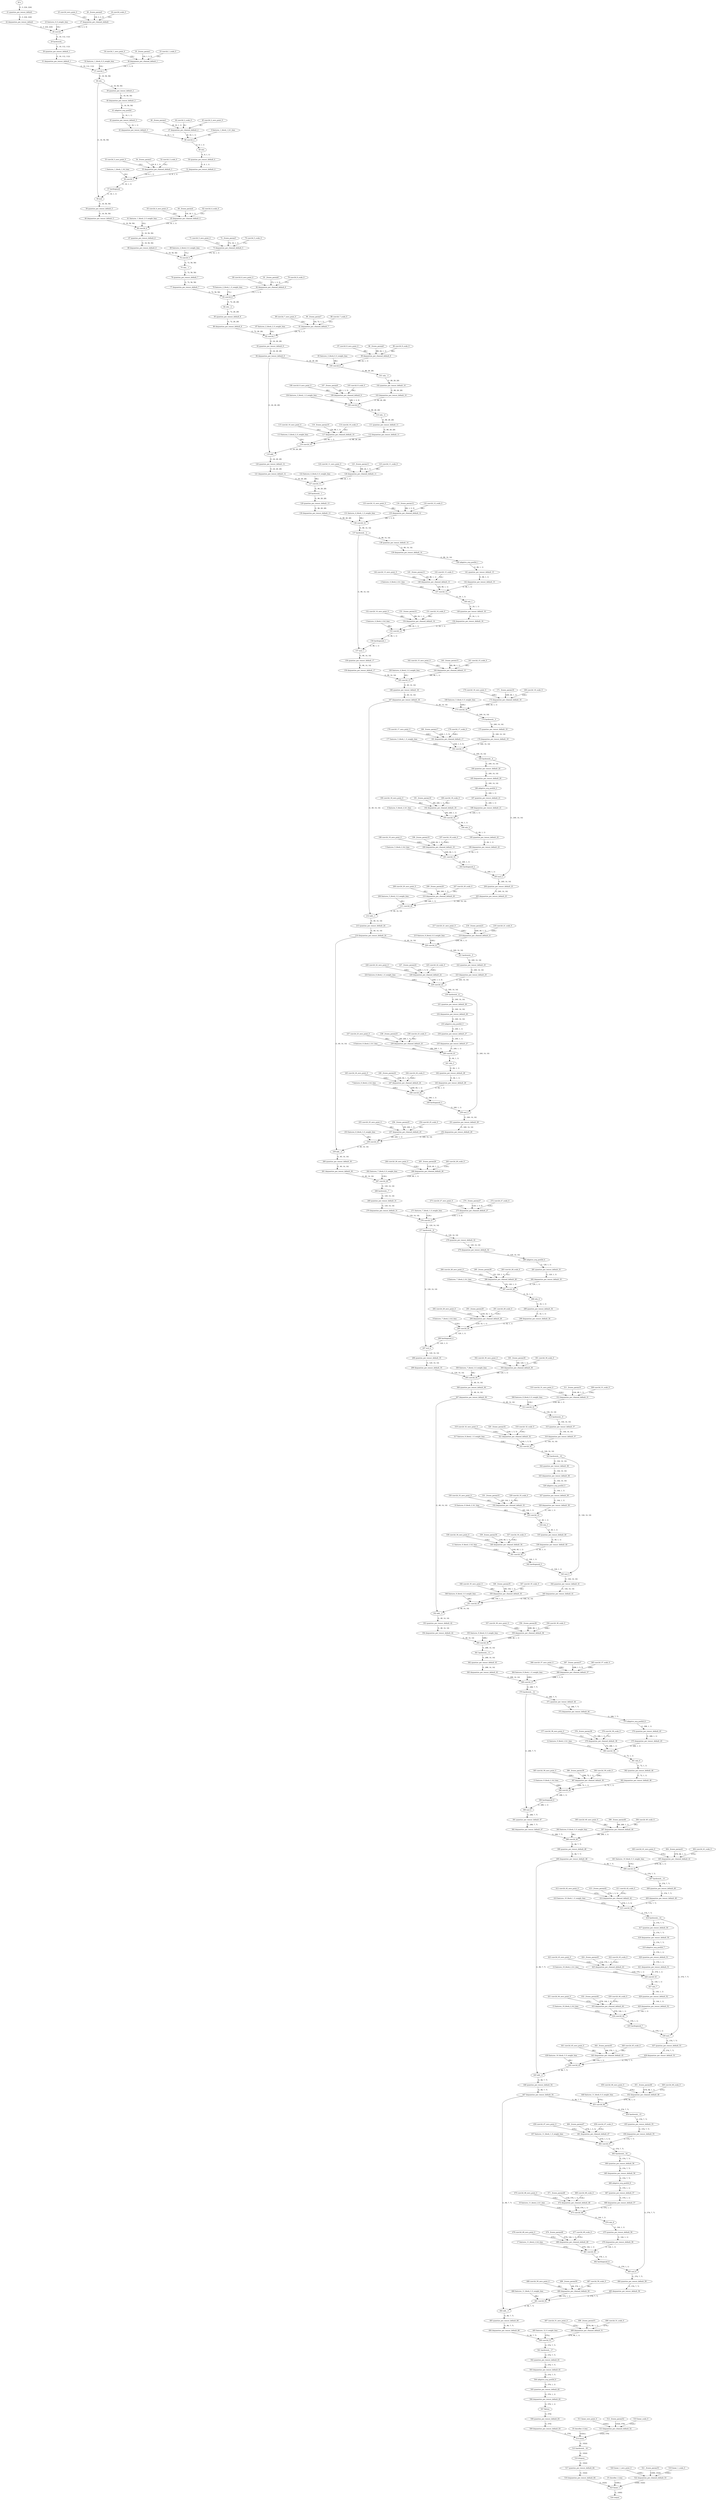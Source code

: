 strict digraph {
"0 features_1_block_1_fc1_bias" [id=0, type="get_attr"];
"1 features_1_block_1_fc2_bias" [id=1, type="get_attr"];
"2 features_4_block_2_fc1_bias" [id=2, type="get_attr"];
"3 features_4_block_2_fc2_bias" [id=3, type="get_attr"];
"4 features_5_block_2_fc1_bias" [id=4, type="get_attr"];
"5 features_5_block_2_fc2_bias" [id=5, type="get_attr"];
"6 features_6_block_2_fc1_bias" [id=6, type="get_attr"];
"7 features_6_block_2_fc2_bias" [id=7, type="get_attr"];
"8 features_7_block_2_fc1_bias" [id=8, type="get_attr"];
"9 features_7_block_2_fc2_bias" [id=9, type="get_attr"];
"10 features_8_block_2_fc1_bias" [id=10, type="get_attr"];
"11 features_8_block_2_fc2_bias" [id=11, type="get_attr"];
"12 features_9_block_2_fc1_bias" [id=12, type="get_attr"];
"13 features_9_block_2_fc2_bias" [id=13, type="get_attr"];
"14 features_10_block_2_fc1_bias" [id=14, type="get_attr"];
"15 features_10_block_2_fc2_bias" [id=15, type="get_attr"];
"16 features_11_block_2_fc1_bias" [id=16, type="get_attr"];
"17 features_11_block_2_fc2_bias" [id=17, type="get_attr"];
"18 classifier_0_bias" [id=18, type="get_attr"];
"19 classifier_3_bias" [id=19, type="get_attr"];
"20 x" [id=20, type=input];
"21 quantize_per_tensor_default" [id=21, type="quantize_per_tensor"];
"22 dequantize_per_tensor_default" [id=22, type="dequantize_per_tensor"];
"23 features_0_0_weight_bias" [id=23, type="get_attr"];
"24 conv2d_scale_0" [id=24, type="get_attr"];
"25 conv2d_zero_point_0" [id=25, type="get_attr"];
"26 _frozen_param0" [id=26, type="get_attr"];
"27 dequantize_per_channel_default" [id=27, type="dequantize_per_channel"];
"28 conv2d" [id=28, type=conv2d];
"29 hardswish_" [id=29, type="hardswish_"];
"30 quantize_per_tensor_default_1" [id=30, type="quantize_per_tensor"];
"31 dequantize_per_tensor_default_1" [id=31, type="dequantize_per_tensor"];
"32 features_1_block_0_0_weight_bias" [id=32, type="get_attr"];
"33 conv2d_1_scale_0" [id=33, type="get_attr"];
"34 conv2d_1_zero_point_0" [id=34, type="get_attr"];
"35 _frozen_param1" [id=35, type="get_attr"];
"36 dequantize_per_channel_default_1" [id=36, type="dequantize_per_channel"];
"37 conv2d_1" [id=37, type=conv2d];
"38 relu_" [id=38, type="relu_"];
"39 quantize_per_tensor_default_2" [id=39, type="quantize_per_tensor"];
"40 dequantize_per_tensor_default_2" [id=40, type="dequantize_per_tensor"];
"41 adaptive_avg_pool2d" [id=41, type="adaptive_avg_pool2d"];
"42 quantize_per_tensor_default_3" [id=42, type="quantize_per_tensor"];
"43 dequantize_per_tensor_default_3" [id=43, type="dequantize_per_tensor"];
"44 conv2d_2_scale_0" [id=44, type="get_attr"];
"45 conv2d_2_zero_point_0" [id=45, type="get_attr"];
"46 _frozen_param2" [id=46, type="get_attr"];
"47 dequantize_per_channel_default_2" [id=47, type="dequantize_per_channel"];
"48 conv2d_2" [id=48, type=conv2d];
"49 relu" [id=49, type=relu];
"50 quantize_per_tensor_default_4" [id=50, type="quantize_per_tensor"];
"51 dequantize_per_tensor_default_4" [id=51, type="dequantize_per_tensor"];
"52 conv2d_3_scale_0" [id=52, type="get_attr"];
"53 conv2d_3_zero_point_0" [id=53, type="get_attr"];
"54 _frozen_param3" [id=54, type="get_attr"];
"55 dequantize_per_channel_default_3" [id=55, type="dequantize_per_channel"];
"56 conv2d_3" [id=56, type=conv2d];
"57 hardsigmoid" [id=57, type=hardsigmoid];
"58 mul" [id=58, type=mul];
"59 quantize_per_tensor_default_5" [id=59, type="quantize_per_tensor"];
"60 dequantize_per_tensor_default_5" [id=60, type="dequantize_per_tensor"];
"61 features_1_block_2_0_weight_bias" [id=61, type="get_attr"];
"62 conv2d_4_scale_0" [id=62, type="get_attr"];
"63 conv2d_4_zero_point_0" [id=63, type="get_attr"];
"64 _frozen_param4" [id=64, type="get_attr"];
"65 dequantize_per_channel_default_4" [id=65, type="dequantize_per_channel"];
"66 conv2d_4" [id=66, type=conv2d];
"67 quantize_per_tensor_default_6" [id=67, type="quantize_per_tensor"];
"68 dequantize_per_tensor_default_6" [id=68, type="dequantize_per_tensor"];
"69 features_2_block_0_0_weight_bias" [id=69, type="get_attr"];
"70 conv2d_5_scale_0" [id=70, type="get_attr"];
"71 conv2d_5_zero_point_0" [id=71, type="get_attr"];
"72 _frozen_param5" [id=72, type="get_attr"];
"73 dequantize_per_channel_default_5" [id=73, type="dequantize_per_channel"];
"74 conv2d_5" [id=74, type=conv2d];
"75 relu__1" [id=75, type="relu_"];
"76 quantize_per_tensor_default_7" [id=76, type="quantize_per_tensor"];
"77 dequantize_per_tensor_default_7" [id=77, type="dequantize_per_tensor"];
"78 features_2_block_1_0_weight_bias" [id=78, type="get_attr"];
"79 conv2d_6_scale_0" [id=79, type="get_attr"];
"80 conv2d_6_zero_point_0" [id=80, type="get_attr"];
"81 _frozen_param6" [id=81, type="get_attr"];
"82 dequantize_per_channel_default_6" [id=82, type="dequantize_per_channel"];
"83 conv2d_6" [id=83, type=conv2d];
"84 relu__2" [id=84, type="relu_"];
"85 quantize_per_tensor_default_8" [id=85, type="quantize_per_tensor"];
"86 dequantize_per_tensor_default_8" [id=86, type="dequantize_per_tensor"];
"87 features_2_block_2_0_weight_bias" [id=87, type="get_attr"];
"88 conv2d_7_scale_0" [id=88, type="get_attr"];
"89 conv2d_7_zero_point_0" [id=89, type="get_attr"];
"90 _frozen_param7" [id=90, type="get_attr"];
"91 dequantize_per_channel_default_7" [id=91, type="dequantize_per_channel"];
"92 conv2d_7" [id=92, type=conv2d];
"93 quantize_per_tensor_default_9" [id=93, type="quantize_per_tensor"];
"94 dequantize_per_tensor_default_9" [id=94, type="dequantize_per_tensor"];
"95 features_3_block_0_0_weight_bias" [id=95, type="get_attr"];
"96 conv2d_8_scale_0" [id=96, type="get_attr"];
"97 conv2d_8_zero_point_0" [id=97, type="get_attr"];
"98 _frozen_param8" [id=98, type="get_attr"];
"99 dequantize_per_channel_default_8" [id=99, type="dequantize_per_channel"];
"100 conv2d_8" [id=100, type=conv2d];
"101 relu__3" [id=101, type="relu_"];
"102 quantize_per_tensor_default_10" [id=102, type="quantize_per_tensor"];
"103 dequantize_per_tensor_default_10" [id=103, type="dequantize_per_tensor"];
"104 features_3_block_1_0_weight_bias" [id=104, type="get_attr"];
"105 conv2d_9_scale_0" [id=105, type="get_attr"];
"106 conv2d_9_zero_point_0" [id=106, type="get_attr"];
"107 _frozen_param9" [id=107, type="get_attr"];
"108 dequantize_per_channel_default_9" [id=108, type="dequantize_per_channel"];
"109 conv2d_9" [id=109, type=conv2d];
"110 relu__4" [id=110, type="relu_"];
"111 quantize_per_tensor_default_11" [id=111, type="quantize_per_tensor"];
"112 dequantize_per_tensor_default_11" [id=112, type="dequantize_per_tensor"];
"113 features_3_block_2_0_weight_bias" [id=113, type="get_attr"];
"114 conv2d_10_scale_0" [id=114, type="get_attr"];
"115 conv2d_10_zero_point_0" [id=115, type="get_attr"];
"116 _frozen_param10" [id=116, type="get_attr"];
"117 dequantize_per_channel_default_10" [id=117, type="dequantize_per_channel"];
"118 conv2d_10" [id=118, type=conv2d];
"119 add_" [id=119, type="add_"];
"120 quantize_per_tensor_default_12" [id=120, type="quantize_per_tensor"];
"121 dequantize_per_tensor_default_12" [id=121, type="dequantize_per_tensor"];
"122 features_4_block_0_0_weight_bias" [id=122, type="get_attr"];
"123 conv2d_11_scale_0" [id=123, type="get_attr"];
"124 conv2d_11_zero_point_0" [id=124, type="get_attr"];
"125 _frozen_param11" [id=125, type="get_attr"];
"126 dequantize_per_channel_default_11" [id=126, type="dequantize_per_channel"];
"127 conv2d_11" [id=127, type=conv2d];
"128 hardswish__1" [id=128, type="hardswish_"];
"129 quantize_per_tensor_default_13" [id=129, type="quantize_per_tensor"];
"130 dequantize_per_tensor_default_13" [id=130, type="dequantize_per_tensor"];
"131 features_4_block_1_0_weight_bias" [id=131, type="get_attr"];
"132 conv2d_12_scale_0" [id=132, type="get_attr"];
"133 conv2d_12_zero_point_0" [id=133, type="get_attr"];
"134 _frozen_param12" [id=134, type="get_attr"];
"135 dequantize_per_channel_default_12" [id=135, type="dequantize_per_channel"];
"136 conv2d_12" [id=136, type=conv2d];
"137 hardswish__2" [id=137, type="hardswish_"];
"138 quantize_per_tensor_default_14" [id=138, type="quantize_per_tensor"];
"139 dequantize_per_tensor_default_14" [id=139, type="dequantize_per_tensor"];
"140 adaptive_avg_pool2d_1" [id=140, type="adaptive_avg_pool2d"];
"141 quantize_per_tensor_default_15" [id=141, type="quantize_per_tensor"];
"142 dequantize_per_tensor_default_15" [id=142, type="dequantize_per_tensor"];
"143 conv2d_13_scale_0" [id=143, type="get_attr"];
"144 conv2d_13_zero_point_0" [id=144, type="get_attr"];
"145 _frozen_param13" [id=145, type="get_attr"];
"146 dequantize_per_channel_default_13" [id=146, type="dequantize_per_channel"];
"147 conv2d_13" [id=147, type=conv2d];
"148 relu_1" [id=148, type=relu];
"149 quantize_per_tensor_default_16" [id=149, type="quantize_per_tensor"];
"150 dequantize_per_tensor_default_16" [id=150, type="dequantize_per_tensor"];
"151 conv2d_14_scale_0" [id=151, type="get_attr"];
"152 conv2d_14_zero_point_0" [id=152, type="get_attr"];
"153 _frozen_param14" [id=153, type="get_attr"];
"154 dequantize_per_channel_default_14" [id=154, type="dequantize_per_channel"];
"155 conv2d_14" [id=155, type=conv2d];
"156 hardsigmoid_1" [id=156, type=hardsigmoid];
"157 mul_1" [id=157, type=mul];
"158 quantize_per_tensor_default_17" [id=158, type="quantize_per_tensor"];
"159 dequantize_per_tensor_default_17" [id=159, type="dequantize_per_tensor"];
"160 features_4_block_3_0_weight_bias" [id=160, type="get_attr"];
"161 conv2d_15_scale_0" [id=161, type="get_attr"];
"162 conv2d_15_zero_point_0" [id=162, type="get_attr"];
"163 _frozen_param15" [id=163, type="get_attr"];
"164 dequantize_per_channel_default_15" [id=164, type="dequantize_per_channel"];
"165 conv2d_15" [id=165, type=conv2d];
"166 quantize_per_tensor_default_18" [id=166, type="quantize_per_tensor"];
"167 dequantize_per_tensor_default_18" [id=167, type="dequantize_per_tensor"];
"168 features_5_block_0_0_weight_bias" [id=168, type="get_attr"];
"169 conv2d_16_scale_0" [id=169, type="get_attr"];
"170 conv2d_16_zero_point_0" [id=170, type="get_attr"];
"171 _frozen_param16" [id=171, type="get_attr"];
"172 dequantize_per_channel_default_16" [id=172, type="dequantize_per_channel"];
"173 conv2d_16" [id=173, type=conv2d];
"174 hardswish__3" [id=174, type="hardswish_"];
"175 quantize_per_tensor_default_19" [id=175, type="quantize_per_tensor"];
"176 dequantize_per_tensor_default_19" [id=176, type="dequantize_per_tensor"];
"177 features_5_block_1_0_weight_bias" [id=177, type="get_attr"];
"178 conv2d_17_scale_0" [id=178, type="get_attr"];
"179 conv2d_17_zero_point_0" [id=179, type="get_attr"];
"180 _frozen_param17" [id=180, type="get_attr"];
"181 dequantize_per_channel_default_17" [id=181, type="dequantize_per_channel"];
"182 conv2d_17" [id=182, type=conv2d];
"183 hardswish__4" [id=183, type="hardswish_"];
"184 quantize_per_tensor_default_20" [id=184, type="quantize_per_tensor"];
"185 dequantize_per_tensor_default_20" [id=185, type="dequantize_per_tensor"];
"186 adaptive_avg_pool2d_2" [id=186, type="adaptive_avg_pool2d"];
"187 quantize_per_tensor_default_21" [id=187, type="quantize_per_tensor"];
"188 dequantize_per_tensor_default_21" [id=188, type="dequantize_per_tensor"];
"189 conv2d_18_scale_0" [id=189, type="get_attr"];
"190 conv2d_18_zero_point_0" [id=190, type="get_attr"];
"191 _frozen_param18" [id=191, type="get_attr"];
"192 dequantize_per_channel_default_18" [id=192, type="dequantize_per_channel"];
"193 conv2d_18" [id=193, type=conv2d];
"194 relu_2" [id=194, type=relu];
"195 quantize_per_tensor_default_22" [id=195, type="quantize_per_tensor"];
"196 dequantize_per_tensor_default_22" [id=196, type="dequantize_per_tensor"];
"197 conv2d_19_scale_0" [id=197, type="get_attr"];
"198 conv2d_19_zero_point_0" [id=198, type="get_attr"];
"199 _frozen_param19" [id=199, type="get_attr"];
"200 dequantize_per_channel_default_19" [id=200, type="dequantize_per_channel"];
"201 conv2d_19" [id=201, type=conv2d];
"202 hardsigmoid_2" [id=202, type=hardsigmoid];
"203 mul_2" [id=203, type=mul];
"204 quantize_per_tensor_default_23" [id=204, type="quantize_per_tensor"];
"205 dequantize_per_tensor_default_23" [id=205, type="dequantize_per_tensor"];
"206 features_5_block_3_0_weight_bias" [id=206, type="get_attr"];
"207 conv2d_20_scale_0" [id=207, type="get_attr"];
"208 conv2d_20_zero_point_0" [id=208, type="get_attr"];
"209 _frozen_param20" [id=209, type="get_attr"];
"210 dequantize_per_channel_default_20" [id=210, type="dequantize_per_channel"];
"211 conv2d_20" [id=211, type=conv2d];
"212 add__1" [id=212, type="add_"];
"213 quantize_per_tensor_default_24" [id=213, type="quantize_per_tensor"];
"214 dequantize_per_tensor_default_24" [id=214, type="dequantize_per_tensor"];
"215 features_6_block_0_0_weight_bias" [id=215, type="get_attr"];
"216 conv2d_21_scale_0" [id=216, type="get_attr"];
"217 conv2d_21_zero_point_0" [id=217, type="get_attr"];
"218 _frozen_param21" [id=218, type="get_attr"];
"219 dequantize_per_channel_default_21" [id=219, type="dequantize_per_channel"];
"220 conv2d_21" [id=220, type=conv2d];
"221 hardswish__5" [id=221, type="hardswish_"];
"222 quantize_per_tensor_default_25" [id=222, type="quantize_per_tensor"];
"223 dequantize_per_tensor_default_25" [id=223, type="dequantize_per_tensor"];
"224 features_6_block_1_0_weight_bias" [id=224, type="get_attr"];
"225 conv2d_22_scale_0" [id=225, type="get_attr"];
"226 conv2d_22_zero_point_0" [id=226, type="get_attr"];
"227 _frozen_param22" [id=227, type="get_attr"];
"228 dequantize_per_channel_default_22" [id=228, type="dequantize_per_channel"];
"229 conv2d_22" [id=229, type=conv2d];
"230 hardswish__6" [id=230, type="hardswish_"];
"231 quantize_per_tensor_default_26" [id=231, type="quantize_per_tensor"];
"232 dequantize_per_tensor_default_26" [id=232, type="dequantize_per_tensor"];
"233 adaptive_avg_pool2d_3" [id=233, type="adaptive_avg_pool2d"];
"234 quantize_per_tensor_default_27" [id=234, type="quantize_per_tensor"];
"235 dequantize_per_tensor_default_27" [id=235, type="dequantize_per_tensor"];
"236 conv2d_23_scale_0" [id=236, type="get_attr"];
"237 conv2d_23_zero_point_0" [id=237, type="get_attr"];
"238 _frozen_param23" [id=238, type="get_attr"];
"239 dequantize_per_channel_default_23" [id=239, type="dequantize_per_channel"];
"240 conv2d_23" [id=240, type=conv2d];
"241 relu_3" [id=241, type=relu];
"242 quantize_per_tensor_default_28" [id=242, type="quantize_per_tensor"];
"243 dequantize_per_tensor_default_28" [id=243, type="dequantize_per_tensor"];
"244 conv2d_24_scale_0" [id=244, type="get_attr"];
"245 conv2d_24_zero_point_0" [id=245, type="get_attr"];
"246 _frozen_param24" [id=246, type="get_attr"];
"247 dequantize_per_channel_default_24" [id=247, type="dequantize_per_channel"];
"248 conv2d_24" [id=248, type=conv2d];
"249 hardsigmoid_3" [id=249, type=hardsigmoid];
"250 mul_3" [id=250, type=mul];
"251 quantize_per_tensor_default_29" [id=251, type="quantize_per_tensor"];
"252 dequantize_per_tensor_default_29" [id=252, type="dequantize_per_tensor"];
"253 features_6_block_3_0_weight_bias" [id=253, type="get_attr"];
"254 conv2d_25_scale_0" [id=254, type="get_attr"];
"255 conv2d_25_zero_point_0" [id=255, type="get_attr"];
"256 _frozen_param25" [id=256, type="get_attr"];
"257 dequantize_per_channel_default_25" [id=257, type="dequantize_per_channel"];
"258 conv2d_25" [id=258, type=conv2d];
"259 add__2" [id=259, type="add_"];
"260 quantize_per_tensor_default_30" [id=260, type="quantize_per_tensor"];
"261 dequantize_per_tensor_default_30" [id=261, type="dequantize_per_tensor"];
"262 features_7_block_0_0_weight_bias" [id=262, type="get_attr"];
"263 conv2d_26_scale_0" [id=263, type="get_attr"];
"264 conv2d_26_zero_point_0" [id=264, type="get_attr"];
"265 _frozen_param26" [id=265, type="get_attr"];
"266 dequantize_per_channel_default_26" [id=266, type="dequantize_per_channel"];
"267 conv2d_26" [id=267, type=conv2d];
"268 hardswish__7" [id=268, type="hardswish_"];
"269 quantize_per_tensor_default_31" [id=269, type="quantize_per_tensor"];
"270 dequantize_per_tensor_default_31" [id=270, type="dequantize_per_tensor"];
"271 features_7_block_1_0_weight_bias" [id=271, type="get_attr"];
"272 conv2d_27_scale_0" [id=272, type="get_attr"];
"273 conv2d_27_zero_point_0" [id=273, type="get_attr"];
"274 _frozen_param27" [id=274, type="get_attr"];
"275 dequantize_per_channel_default_27" [id=275, type="dequantize_per_channel"];
"276 conv2d_27" [id=276, type=conv2d];
"277 hardswish__8" [id=277, type="hardswish_"];
"278 quantize_per_tensor_default_32" [id=278, type="quantize_per_tensor"];
"279 dequantize_per_tensor_default_32" [id=279, type="dequantize_per_tensor"];
"280 adaptive_avg_pool2d_4" [id=280, type="adaptive_avg_pool2d"];
"281 quantize_per_tensor_default_33" [id=281, type="quantize_per_tensor"];
"282 dequantize_per_tensor_default_33" [id=282, type="dequantize_per_tensor"];
"283 conv2d_28_scale_0" [id=283, type="get_attr"];
"284 conv2d_28_zero_point_0" [id=284, type="get_attr"];
"285 _frozen_param28" [id=285, type="get_attr"];
"286 dequantize_per_channel_default_28" [id=286, type="dequantize_per_channel"];
"287 conv2d_28" [id=287, type=conv2d];
"288 relu_4" [id=288, type=relu];
"289 quantize_per_tensor_default_34" [id=289, type="quantize_per_tensor"];
"290 dequantize_per_tensor_default_34" [id=290, type="dequantize_per_tensor"];
"291 conv2d_29_scale_0" [id=291, type="get_attr"];
"292 conv2d_29_zero_point_0" [id=292, type="get_attr"];
"293 _frozen_param29" [id=293, type="get_attr"];
"294 dequantize_per_channel_default_29" [id=294, type="dequantize_per_channel"];
"295 conv2d_29" [id=295, type=conv2d];
"296 hardsigmoid_4" [id=296, type=hardsigmoid];
"297 mul_4" [id=297, type=mul];
"298 quantize_per_tensor_default_35" [id=298, type="quantize_per_tensor"];
"299 dequantize_per_tensor_default_35" [id=299, type="dequantize_per_tensor"];
"300 features_7_block_3_0_weight_bias" [id=300, type="get_attr"];
"301 conv2d_30_scale_0" [id=301, type="get_attr"];
"302 conv2d_30_zero_point_0" [id=302, type="get_attr"];
"303 _frozen_param30" [id=303, type="get_attr"];
"304 dequantize_per_channel_default_30" [id=304, type="dequantize_per_channel"];
"305 conv2d_30" [id=305, type=conv2d];
"306 quantize_per_tensor_default_36" [id=306, type="quantize_per_tensor"];
"307 dequantize_per_tensor_default_36" [id=307, type="dequantize_per_tensor"];
"308 features_8_block_0_0_weight_bias" [id=308, type="get_attr"];
"309 conv2d_31_scale_0" [id=309, type="get_attr"];
"310 conv2d_31_zero_point_0" [id=310, type="get_attr"];
"311 _frozen_param31" [id=311, type="get_attr"];
"312 dequantize_per_channel_default_31" [id=312, type="dequantize_per_channel"];
"313 conv2d_31" [id=313, type=conv2d];
"314 hardswish__9" [id=314, type="hardswish_"];
"315 quantize_per_tensor_default_37" [id=315, type="quantize_per_tensor"];
"316 dequantize_per_tensor_default_37" [id=316, type="dequantize_per_tensor"];
"317 features_8_block_1_0_weight_bias" [id=317, type="get_attr"];
"318 conv2d_32_scale_0" [id=318, type="get_attr"];
"319 conv2d_32_zero_point_0" [id=319, type="get_attr"];
"320 _frozen_param32" [id=320, type="get_attr"];
"321 dequantize_per_channel_default_32" [id=321, type="dequantize_per_channel"];
"322 conv2d_32" [id=322, type=conv2d];
"323 hardswish__10" [id=323, type="hardswish_"];
"324 quantize_per_tensor_default_38" [id=324, type="quantize_per_tensor"];
"325 dequantize_per_tensor_default_38" [id=325, type="dequantize_per_tensor"];
"326 adaptive_avg_pool2d_5" [id=326, type="adaptive_avg_pool2d"];
"327 quantize_per_tensor_default_39" [id=327, type="quantize_per_tensor"];
"328 dequantize_per_tensor_default_39" [id=328, type="dequantize_per_tensor"];
"329 conv2d_33_scale_0" [id=329, type="get_attr"];
"330 conv2d_33_zero_point_0" [id=330, type="get_attr"];
"331 _frozen_param33" [id=331, type="get_attr"];
"332 dequantize_per_channel_default_33" [id=332, type="dequantize_per_channel"];
"333 conv2d_33" [id=333, type=conv2d];
"334 relu_5" [id=334, type=relu];
"335 quantize_per_tensor_default_40" [id=335, type="quantize_per_tensor"];
"336 dequantize_per_tensor_default_40" [id=336, type="dequantize_per_tensor"];
"337 conv2d_34_scale_0" [id=337, type="get_attr"];
"338 conv2d_34_zero_point_0" [id=338, type="get_attr"];
"339 _frozen_param34" [id=339, type="get_attr"];
"340 dequantize_per_channel_default_34" [id=340, type="dequantize_per_channel"];
"341 conv2d_34" [id=341, type=conv2d];
"342 hardsigmoid_5" [id=342, type=hardsigmoid];
"343 mul_5" [id=343, type=mul];
"344 quantize_per_tensor_default_41" [id=344, type="quantize_per_tensor"];
"345 dequantize_per_tensor_default_41" [id=345, type="dequantize_per_tensor"];
"346 features_8_block_3_0_weight_bias" [id=346, type="get_attr"];
"347 conv2d_35_scale_0" [id=347, type="get_attr"];
"348 conv2d_35_zero_point_0" [id=348, type="get_attr"];
"349 _frozen_param35" [id=349, type="get_attr"];
"350 dequantize_per_channel_default_35" [id=350, type="dequantize_per_channel"];
"351 conv2d_35" [id=351, type=conv2d];
"352 add__3" [id=352, type="add_"];
"353 quantize_per_tensor_default_42" [id=353, type="quantize_per_tensor"];
"354 dequantize_per_tensor_default_42" [id=354, type="dequantize_per_tensor"];
"355 features_9_block_0_0_weight_bias" [id=355, type="get_attr"];
"356 conv2d_36_scale_0" [id=356, type="get_attr"];
"357 conv2d_36_zero_point_0" [id=357, type="get_attr"];
"358 _frozen_param36" [id=358, type="get_attr"];
"359 dequantize_per_channel_default_36" [id=359, type="dequantize_per_channel"];
"360 conv2d_36" [id=360, type=conv2d];
"361 hardswish__11" [id=361, type="hardswish_"];
"362 quantize_per_tensor_default_43" [id=362, type="quantize_per_tensor"];
"363 dequantize_per_tensor_default_43" [id=363, type="dequantize_per_tensor"];
"364 features_9_block_1_0_weight_bias" [id=364, type="get_attr"];
"365 conv2d_37_scale_0" [id=365, type="get_attr"];
"366 conv2d_37_zero_point_0" [id=366, type="get_attr"];
"367 _frozen_param37" [id=367, type="get_attr"];
"368 dequantize_per_channel_default_37" [id=368, type="dequantize_per_channel"];
"369 conv2d_37" [id=369, type=conv2d];
"370 hardswish__12" [id=370, type="hardswish_"];
"371 quantize_per_tensor_default_44" [id=371, type="quantize_per_tensor"];
"372 dequantize_per_tensor_default_44" [id=372, type="dequantize_per_tensor"];
"373 adaptive_avg_pool2d_6" [id=373, type="adaptive_avg_pool2d"];
"374 quantize_per_tensor_default_45" [id=374, type="quantize_per_tensor"];
"375 dequantize_per_tensor_default_45" [id=375, type="dequantize_per_tensor"];
"376 conv2d_38_scale_0" [id=376, type="get_attr"];
"377 conv2d_38_zero_point_0" [id=377, type="get_attr"];
"378 _frozen_param38" [id=378, type="get_attr"];
"379 dequantize_per_channel_default_38" [id=379, type="dequantize_per_channel"];
"380 conv2d_38" [id=380, type=conv2d];
"381 relu_6" [id=381, type=relu];
"382 quantize_per_tensor_default_46" [id=382, type="quantize_per_tensor"];
"383 dequantize_per_tensor_default_46" [id=383, type="dequantize_per_tensor"];
"384 conv2d_39_scale_0" [id=384, type="get_attr"];
"385 conv2d_39_zero_point_0" [id=385, type="get_attr"];
"386 _frozen_param39" [id=386, type="get_attr"];
"387 dequantize_per_channel_default_39" [id=387, type="dequantize_per_channel"];
"388 conv2d_39" [id=388, type=conv2d];
"389 hardsigmoid_6" [id=389, type=hardsigmoid];
"390 mul_6" [id=390, type=mul];
"391 quantize_per_tensor_default_47" [id=391, type="quantize_per_tensor"];
"392 dequantize_per_tensor_default_47" [id=392, type="dequantize_per_tensor"];
"393 features_9_block_3_0_weight_bias" [id=393, type="get_attr"];
"394 conv2d_40_scale_0" [id=394, type="get_attr"];
"395 conv2d_40_zero_point_0" [id=395, type="get_attr"];
"396 _frozen_param40" [id=396, type="get_attr"];
"397 dequantize_per_channel_default_40" [id=397, type="dequantize_per_channel"];
"398 conv2d_40" [id=398, type=conv2d];
"399 quantize_per_tensor_default_48" [id=399, type="quantize_per_tensor"];
"400 dequantize_per_tensor_default_48" [id=400, type="dequantize_per_tensor"];
"401 features_10_block_0_0_weight_bias" [id=401, type="get_attr"];
"402 conv2d_41_scale_0" [id=402, type="get_attr"];
"403 conv2d_41_zero_point_0" [id=403, type="get_attr"];
"404 _frozen_param41" [id=404, type="get_attr"];
"405 dequantize_per_channel_default_41" [id=405, type="dequantize_per_channel"];
"406 conv2d_41" [id=406, type=conv2d];
"407 hardswish__13" [id=407, type="hardswish_"];
"408 quantize_per_tensor_default_49" [id=408, type="quantize_per_tensor"];
"409 dequantize_per_tensor_default_49" [id=409, type="dequantize_per_tensor"];
"410 features_10_block_1_0_weight_bias" [id=410, type="get_attr"];
"411 conv2d_42_scale_0" [id=411, type="get_attr"];
"412 conv2d_42_zero_point_0" [id=412, type="get_attr"];
"413 _frozen_param42" [id=413, type="get_attr"];
"414 dequantize_per_channel_default_42" [id=414, type="dequantize_per_channel"];
"415 conv2d_42" [id=415, type=conv2d];
"416 hardswish__14" [id=416, type="hardswish_"];
"417 quantize_per_tensor_default_50" [id=417, type="quantize_per_tensor"];
"418 dequantize_per_tensor_default_50" [id=418, type="dequantize_per_tensor"];
"419 adaptive_avg_pool2d_7" [id=419, type="adaptive_avg_pool2d"];
"420 quantize_per_tensor_default_51" [id=420, type="quantize_per_tensor"];
"421 dequantize_per_tensor_default_51" [id=421, type="dequantize_per_tensor"];
"422 conv2d_43_scale_0" [id=422, type="get_attr"];
"423 conv2d_43_zero_point_0" [id=423, type="get_attr"];
"424 _frozen_param43" [id=424, type="get_attr"];
"425 dequantize_per_channel_default_43" [id=425, type="dequantize_per_channel"];
"426 conv2d_43" [id=426, type=conv2d];
"427 relu_7" [id=427, type=relu];
"428 quantize_per_tensor_default_52" [id=428, type="quantize_per_tensor"];
"429 dequantize_per_tensor_default_52" [id=429, type="dequantize_per_tensor"];
"430 conv2d_44_scale_0" [id=430, type="get_attr"];
"431 conv2d_44_zero_point_0" [id=431, type="get_attr"];
"432 _frozen_param44" [id=432, type="get_attr"];
"433 dequantize_per_channel_default_44" [id=433, type="dequantize_per_channel"];
"434 conv2d_44" [id=434, type=conv2d];
"435 hardsigmoid_7" [id=435, type=hardsigmoid];
"436 mul_7" [id=436, type=mul];
"437 quantize_per_tensor_default_53" [id=437, type="quantize_per_tensor"];
"438 dequantize_per_tensor_default_53" [id=438, type="dequantize_per_tensor"];
"439 features_10_block_3_0_weight_bias" [id=439, type="get_attr"];
"440 conv2d_45_scale_0" [id=440, type="get_attr"];
"441 conv2d_45_zero_point_0" [id=441, type="get_attr"];
"442 _frozen_param45" [id=442, type="get_attr"];
"443 dequantize_per_channel_default_45" [id=443, type="dequantize_per_channel"];
"444 conv2d_45" [id=444, type=conv2d];
"445 add__4" [id=445, type="add_"];
"446 quantize_per_tensor_default_54" [id=446, type="quantize_per_tensor"];
"447 dequantize_per_tensor_default_54" [id=447, type="dequantize_per_tensor"];
"448 features_11_block_0_0_weight_bias" [id=448, type="get_attr"];
"449 conv2d_46_scale_0" [id=449, type="get_attr"];
"450 conv2d_46_zero_point_0" [id=450, type="get_attr"];
"451 _frozen_param46" [id=451, type="get_attr"];
"452 dequantize_per_channel_default_46" [id=452, type="dequantize_per_channel"];
"453 conv2d_46" [id=453, type=conv2d];
"454 hardswish__15" [id=454, type="hardswish_"];
"455 quantize_per_tensor_default_55" [id=455, type="quantize_per_tensor"];
"456 dequantize_per_tensor_default_55" [id=456, type="dequantize_per_tensor"];
"457 features_11_block_1_0_weight_bias" [id=457, type="get_attr"];
"458 conv2d_47_scale_0" [id=458, type="get_attr"];
"459 conv2d_47_zero_point_0" [id=459, type="get_attr"];
"460 _frozen_param47" [id=460, type="get_attr"];
"461 dequantize_per_channel_default_47" [id=461, type="dequantize_per_channel"];
"462 conv2d_47" [id=462, type=conv2d];
"463 hardswish__16" [id=463, type="hardswish_"];
"464 quantize_per_tensor_default_56" [id=464, type="quantize_per_tensor"];
"465 dequantize_per_tensor_default_56" [id=465, type="dequantize_per_tensor"];
"466 adaptive_avg_pool2d_8" [id=466, type="adaptive_avg_pool2d"];
"467 quantize_per_tensor_default_57" [id=467, type="quantize_per_tensor"];
"468 dequantize_per_tensor_default_57" [id=468, type="dequantize_per_tensor"];
"469 conv2d_48_scale_0" [id=469, type="get_attr"];
"470 conv2d_48_zero_point_0" [id=470, type="get_attr"];
"471 _frozen_param48" [id=471, type="get_attr"];
"472 dequantize_per_channel_default_48" [id=472, type="dequantize_per_channel"];
"473 conv2d_48" [id=473, type=conv2d];
"474 relu_8" [id=474, type=relu];
"475 quantize_per_tensor_default_58" [id=475, type="quantize_per_tensor"];
"476 dequantize_per_tensor_default_58" [id=476, type="dequantize_per_tensor"];
"477 conv2d_49_scale_0" [id=477, type="get_attr"];
"478 conv2d_49_zero_point_0" [id=478, type="get_attr"];
"479 _frozen_param49" [id=479, type="get_attr"];
"480 dequantize_per_channel_default_49" [id=480, type="dequantize_per_channel"];
"481 conv2d_49" [id=481, type=conv2d];
"482 hardsigmoid_8" [id=482, type=hardsigmoid];
"483 mul_8" [id=483, type=mul];
"484 quantize_per_tensor_default_59" [id=484, type="quantize_per_tensor"];
"485 dequantize_per_tensor_default_59" [id=485, type="dequantize_per_tensor"];
"486 features_11_block_3_0_weight_bias" [id=486, type="get_attr"];
"487 conv2d_50_scale_0" [id=487, type="get_attr"];
"488 conv2d_50_zero_point_0" [id=488, type="get_attr"];
"489 _frozen_param50" [id=489, type="get_attr"];
"490 dequantize_per_channel_default_50" [id=490, type="dequantize_per_channel"];
"491 conv2d_50" [id=491, type=conv2d];
"492 add__5" [id=492, type="add_"];
"493 quantize_per_tensor_default_60" [id=493, type="quantize_per_tensor"];
"494 dequantize_per_tensor_default_60" [id=494, type="dequantize_per_tensor"];
"495 features_12_0_weight_bias" [id=495, type="get_attr"];
"496 conv2d_51_scale_0" [id=496, type="get_attr"];
"497 conv2d_51_zero_point_0" [id=497, type="get_attr"];
"498 _frozen_param51" [id=498, type="get_attr"];
"499 dequantize_per_channel_default_51" [id=499, type="dequantize_per_channel"];
"500 conv2d_51" [id=500, type=conv2d];
"501 hardswish__17" [id=501, type="hardswish_"];
"502 quantize_per_tensor_default_61" [id=502, type="quantize_per_tensor"];
"503 dequantize_per_tensor_default_61" [id=503, type="dequantize_per_tensor"];
"504 adaptive_avg_pool2d_9" [id=504, type="adaptive_avg_pool2d"];
"505 quantize_per_tensor_default_62" [id=505, type="quantize_per_tensor"];
"506 dequantize_per_tensor_default_62" [id=506, type="dequantize_per_tensor"];
"507 flatten" [id=507, type=flatten];
"508 quantize_per_tensor_default_63" [id=508, type="quantize_per_tensor"];
"509 dequantize_per_tensor_default_63" [id=509, type="dequantize_per_tensor"];
"510 linear_scale_0" [id=510, type="get_attr"];
"511 linear_zero_point_0" [id=511, type="get_attr"];
"512 _frozen_param52" [id=512, type="get_attr"];
"513 dequantize_per_channel_default_52" [id=513, type="dequantize_per_channel"];
"514 linear" [id=514, type=linear];
"515 hardswish__18" [id=515, type="hardswish_"];
"516 dropout_" [id=516, type="dropout_"];
"517 quantize_per_tensor_default_64" [id=517, type="quantize_per_tensor"];
"518 dequantize_per_tensor_default_64" [id=518, type="dequantize_per_tensor"];
"519 linear_1_scale_0" [id=519, type="get_attr"];
"520 linear_1_zero_point_0" [id=520, type="get_attr"];
"521 _frozen_param53" [id=521, type="get_attr"];
"522 dequantize_per_channel_default_53" [id=522, type="dequantize_per_channel"];
"523 linear_1" [id=523, type=linear];
"524 output" [id=524, type=output];
"0 features_1_block_1_fc1_bias" -> "48 conv2d_2" [style=solid, label="(8,)"];
"1 features_1_block_1_fc2_bias" -> "56 conv2d_3" [style=solid, label="(16,)"];
"2 features_4_block_2_fc1_bias" -> "147 conv2d_13" [style=solid, label="(24,)"];
"3 features_4_block_2_fc2_bias" -> "155 conv2d_14" [style=solid, label="(96,)"];
"4 features_5_block_2_fc1_bias" -> "193 conv2d_18" [style=solid, label="(64,)"];
"5 features_5_block_2_fc2_bias" -> "201 conv2d_19" [style=solid, label="(240,)"];
"6 features_6_block_2_fc1_bias" -> "240 conv2d_23" [style=solid, label="(64,)"];
"7 features_6_block_2_fc2_bias" -> "248 conv2d_24" [style=solid, label="(240,)"];
"8 features_7_block_2_fc1_bias" -> "287 conv2d_28" [style=solid, label="(32,)"];
"9 features_7_block_2_fc2_bias" -> "295 conv2d_29" [style=solid, label="(120,)"];
"10 features_8_block_2_fc1_bias" -> "333 conv2d_33" [style=solid, label="(40,)"];
"11 features_8_block_2_fc2_bias" -> "341 conv2d_34" [style=solid, label="(144,)"];
"12 features_9_block_2_fc1_bias" -> "380 conv2d_38" [style=solid, label="(72,)"];
"13 features_9_block_2_fc2_bias" -> "388 conv2d_39" [style=solid, label="(288,)"];
"14 features_10_block_2_fc1_bias" -> "426 conv2d_43" [style=solid, label="(144,)"];
"15 features_10_block_2_fc2_bias" -> "434 conv2d_44" [style=solid, label="(576,)"];
"16 features_11_block_2_fc1_bias" -> "473 conv2d_48" [style=solid, label="(144,)"];
"17 features_11_block_2_fc2_bias" -> "481 conv2d_49" [style=solid, label="(576,)"];
"18 classifier_0_bias" -> "514 linear" [style=solid, label="(1024,)"];
"19 classifier_3_bias" -> "523 linear_1" [style=solid, label="(1000,)"];
"20 x" -> "21 quantize_per_tensor_default" [style=solid, label="(1, 3, 224, 224)"];
"21 quantize_per_tensor_default" -> "22 dequantize_per_tensor_default" [style=solid, label="(1, 3, 224, 224)"];
"22 dequantize_per_tensor_default" -> "28 conv2d" [style=solid, label="(1, 3, 224, 224)"];
"23 features_0_0_weight_bias" -> "28 conv2d" [style=solid, label="(16,)"];
"24 conv2d_scale_0" -> "27 dequantize_per_channel_default" [style=solid, label="(16,)"];
"25 conv2d_zero_point_0" -> "27 dequantize_per_channel_default" [style=solid, label="(16,)"];
"26 _frozen_param0" -> "27 dequantize_per_channel_default" [style=solid, label="(16, 3, 3, 3)"];
"27 dequantize_per_channel_default" -> "28 conv2d" [style=solid, label="(16, 3, 3, 3)"];
"28 conv2d" -> "29 hardswish_" [style=solid, label="(1, 16, 112, 112)"];
"29 hardswish_" -> "30 quantize_per_tensor_default_1" [style=solid, label="(1, 16, 112, 112)"];
"30 quantize_per_tensor_default_1" -> "31 dequantize_per_tensor_default_1" [style=solid, label="(1, 16, 112, 112)"];
"31 dequantize_per_tensor_default_1" -> "37 conv2d_1" [style=solid, label="(1, 16, 112, 112)"];
"32 features_1_block_0_0_weight_bias" -> "37 conv2d_1" [style=solid, label="(16,)"];
"33 conv2d_1_scale_0" -> "36 dequantize_per_channel_default_1" [style=solid, label="(16,)"];
"34 conv2d_1_zero_point_0" -> "36 dequantize_per_channel_default_1" [style=solid, label="(16,)"];
"35 _frozen_param1" -> "36 dequantize_per_channel_default_1" [style=solid, label="(16, 1, 3, 3)"];
"36 dequantize_per_channel_default_1" -> "37 conv2d_1" [style=solid, label="(16, 1, 3, 3)"];
"37 conv2d_1" -> "38 relu_" [style=solid, label="(1, 16, 56, 56)"];
"38 relu_" -> "39 quantize_per_tensor_default_2" [style=solid, label="(1, 16, 56, 56)"];
"38 relu_" -> "58 mul" [style=solid, label="(1, 16, 56, 56)"];
"39 quantize_per_tensor_default_2" -> "40 dequantize_per_tensor_default_2" [style=solid, label="(1, 16, 56, 56)"];
"40 dequantize_per_tensor_default_2" -> "41 adaptive_avg_pool2d" [style=solid, label="(1, 16, 56, 56)"];
"41 adaptive_avg_pool2d" -> "42 quantize_per_tensor_default_3" [style=solid, label="(1, 16, 1, 1)"];
"42 quantize_per_tensor_default_3" -> "43 dequantize_per_tensor_default_3" [style=solid, label="(1, 16, 1, 1)"];
"43 dequantize_per_tensor_default_3" -> "48 conv2d_2" [style=solid, label="(1, 16, 1, 1)"];
"44 conv2d_2_scale_0" -> "47 dequantize_per_channel_default_2" [style=solid, label="(8,)"];
"45 conv2d_2_zero_point_0" -> "47 dequantize_per_channel_default_2" [style=solid, label="(8,)"];
"46 _frozen_param2" -> "47 dequantize_per_channel_default_2" [style=solid, label="(8, 16, 1, 1)"];
"47 dequantize_per_channel_default_2" -> "48 conv2d_2" [style=solid, label="(8, 16, 1, 1)"];
"48 conv2d_2" -> "49 relu" [style=solid, label="(1, 8, 1, 1)"];
"49 relu" -> "50 quantize_per_tensor_default_4" [style=solid, label="(1, 8, 1, 1)"];
"50 quantize_per_tensor_default_4" -> "51 dequantize_per_tensor_default_4" [style=solid, label="(1, 8, 1, 1)"];
"51 dequantize_per_tensor_default_4" -> "56 conv2d_3" [style=solid, label="(1, 8, 1, 1)"];
"52 conv2d_3_scale_0" -> "55 dequantize_per_channel_default_3" [style=solid, label="(16,)"];
"53 conv2d_3_zero_point_0" -> "55 dequantize_per_channel_default_3" [style=solid, label="(16,)"];
"54 _frozen_param3" -> "55 dequantize_per_channel_default_3" [style=solid, label="(16, 8, 1, 1)"];
"55 dequantize_per_channel_default_3" -> "56 conv2d_3" [style=solid, label="(16, 8, 1, 1)"];
"56 conv2d_3" -> "57 hardsigmoid" [style=solid, label="(1, 16, 1, 1)"];
"57 hardsigmoid" -> "58 mul" [style=solid, label="(1, 16, 1, 1)"];
"58 mul" -> "59 quantize_per_tensor_default_5" [style=solid, label="(1, 16, 56, 56)"];
"59 quantize_per_tensor_default_5" -> "60 dequantize_per_tensor_default_5" [style=solid, label="(1, 16, 56, 56)"];
"60 dequantize_per_tensor_default_5" -> "66 conv2d_4" [style=solid, label="(1, 16, 56, 56)"];
"61 features_1_block_2_0_weight_bias" -> "66 conv2d_4" [style=solid, label="(16,)"];
"62 conv2d_4_scale_0" -> "65 dequantize_per_channel_default_4" [style=solid, label="(16,)"];
"63 conv2d_4_zero_point_0" -> "65 dequantize_per_channel_default_4" [style=solid, label="(16,)"];
"64 _frozen_param4" -> "65 dequantize_per_channel_default_4" [style=solid, label="(16, 16, 1, 1)"];
"65 dequantize_per_channel_default_4" -> "66 conv2d_4" [style=solid, label="(16, 16, 1, 1)"];
"66 conv2d_4" -> "67 quantize_per_tensor_default_6" [style=solid, label="(1, 16, 56, 56)"];
"67 quantize_per_tensor_default_6" -> "68 dequantize_per_tensor_default_6" [style=solid, label="(1, 16, 56, 56)"];
"68 dequantize_per_tensor_default_6" -> "74 conv2d_5" [style=solid, label="(1, 16, 56, 56)"];
"69 features_2_block_0_0_weight_bias" -> "74 conv2d_5" [style=solid, label="(72,)"];
"70 conv2d_5_scale_0" -> "73 dequantize_per_channel_default_5" [style=solid, label="(72,)"];
"71 conv2d_5_zero_point_0" -> "73 dequantize_per_channel_default_5" [style=solid, label="(72,)"];
"72 _frozen_param5" -> "73 dequantize_per_channel_default_5" [style=solid, label="(72, 16, 1, 1)"];
"73 dequantize_per_channel_default_5" -> "74 conv2d_5" [style=solid, label="(72, 16, 1, 1)"];
"74 conv2d_5" -> "75 relu__1" [style=solid, label="(1, 72, 56, 56)"];
"75 relu__1" -> "76 quantize_per_tensor_default_7" [style=solid, label="(1, 72, 56, 56)"];
"76 quantize_per_tensor_default_7" -> "77 dequantize_per_tensor_default_7" [style=solid, label="(1, 72, 56, 56)"];
"77 dequantize_per_tensor_default_7" -> "83 conv2d_6" [style=solid, label="(1, 72, 56, 56)"];
"78 features_2_block_1_0_weight_bias" -> "83 conv2d_6" [style=solid, label="(72,)"];
"79 conv2d_6_scale_0" -> "82 dequantize_per_channel_default_6" [style=solid, label="(72,)"];
"80 conv2d_6_zero_point_0" -> "82 dequantize_per_channel_default_6" [style=solid, label="(72,)"];
"81 _frozen_param6" -> "82 dequantize_per_channel_default_6" [style=solid, label="(72, 1, 3, 3)"];
"82 dequantize_per_channel_default_6" -> "83 conv2d_6" [style=solid, label="(72, 1, 3, 3)"];
"83 conv2d_6" -> "84 relu__2" [style=solid, label="(1, 72, 28, 28)"];
"84 relu__2" -> "85 quantize_per_tensor_default_8" [style=solid, label="(1, 72, 28, 28)"];
"85 quantize_per_tensor_default_8" -> "86 dequantize_per_tensor_default_8" [style=solid, label="(1, 72, 28, 28)"];
"86 dequantize_per_tensor_default_8" -> "92 conv2d_7" [style=solid, label="(1, 72, 28, 28)"];
"87 features_2_block_2_0_weight_bias" -> "92 conv2d_7" [style=solid, label="(24,)"];
"88 conv2d_7_scale_0" -> "91 dequantize_per_channel_default_7" [style=solid, label="(24,)"];
"89 conv2d_7_zero_point_0" -> "91 dequantize_per_channel_default_7" [style=solid, label="(24,)"];
"90 _frozen_param7" -> "91 dequantize_per_channel_default_7" [style=solid, label="(24, 72, 1, 1)"];
"91 dequantize_per_channel_default_7" -> "92 conv2d_7" [style=solid, label="(24, 72, 1, 1)"];
"92 conv2d_7" -> "93 quantize_per_tensor_default_9" [style=solid, label="(1, 24, 28, 28)"];
"93 quantize_per_tensor_default_9" -> "94 dequantize_per_tensor_default_9" [style=solid, label="(1, 24, 28, 28)"];
"94 dequantize_per_tensor_default_9" -> "100 conv2d_8" [style=solid, label="(1, 24, 28, 28)"];
"94 dequantize_per_tensor_default_9" -> "119 add_" [style=solid, label="(1, 24, 28, 28)"];
"95 features_3_block_0_0_weight_bias" -> "100 conv2d_8" [style=solid, label="(88,)"];
"96 conv2d_8_scale_0" -> "99 dequantize_per_channel_default_8" [style=solid, label="(88,)"];
"97 conv2d_8_zero_point_0" -> "99 dequantize_per_channel_default_8" [style=solid, label="(88,)"];
"98 _frozen_param8" -> "99 dequantize_per_channel_default_8" [style=solid, label="(88, 24, 1, 1)"];
"99 dequantize_per_channel_default_8" -> "100 conv2d_8" [style=solid, label="(88, 24, 1, 1)"];
"100 conv2d_8" -> "101 relu__3" [style=solid, label="(1, 88, 28, 28)"];
"101 relu__3" -> "102 quantize_per_tensor_default_10" [style=solid, label="(1, 88, 28, 28)"];
"102 quantize_per_tensor_default_10" -> "103 dequantize_per_tensor_default_10" [style=solid, label="(1, 88, 28, 28)"];
"103 dequantize_per_tensor_default_10" -> "109 conv2d_9" [style=solid, label="(1, 88, 28, 28)"];
"104 features_3_block_1_0_weight_bias" -> "109 conv2d_9" [style=solid, label="(88,)"];
"105 conv2d_9_scale_0" -> "108 dequantize_per_channel_default_9" [style=solid, label="(88,)"];
"106 conv2d_9_zero_point_0" -> "108 dequantize_per_channel_default_9" [style=solid, label="(88,)"];
"107 _frozen_param9" -> "108 dequantize_per_channel_default_9" [style=solid, label="(88, 1, 3, 3)"];
"108 dequantize_per_channel_default_9" -> "109 conv2d_9" [style=solid, label="(88, 1, 3, 3)"];
"109 conv2d_9" -> "110 relu__4" [style=solid, label="(1, 88, 28, 28)"];
"110 relu__4" -> "111 quantize_per_tensor_default_11" [style=solid, label="(1, 88, 28, 28)"];
"111 quantize_per_tensor_default_11" -> "112 dequantize_per_tensor_default_11" [style=solid, label="(1, 88, 28, 28)"];
"112 dequantize_per_tensor_default_11" -> "118 conv2d_10" [style=solid, label="(1, 88, 28, 28)"];
"113 features_3_block_2_0_weight_bias" -> "118 conv2d_10" [style=solid, label="(24,)"];
"114 conv2d_10_scale_0" -> "117 dequantize_per_channel_default_10" [style=solid, label="(24,)"];
"115 conv2d_10_zero_point_0" -> "117 dequantize_per_channel_default_10" [style=solid, label="(24,)"];
"116 _frozen_param10" -> "117 dequantize_per_channel_default_10" [style=solid, label="(24, 88, 1, 1)"];
"117 dequantize_per_channel_default_10" -> "118 conv2d_10" [style=solid, label="(24, 88, 1, 1)"];
"118 conv2d_10" -> "119 add_" [style=solid, label="(1, 24, 28, 28)"];
"119 add_" -> "120 quantize_per_tensor_default_12" [style=solid, label="(1, 24, 28, 28)"];
"120 quantize_per_tensor_default_12" -> "121 dequantize_per_tensor_default_12" [style=solid, label="(1, 24, 28, 28)"];
"121 dequantize_per_tensor_default_12" -> "127 conv2d_11" [style=solid, label="(1, 24, 28, 28)"];
"122 features_4_block_0_0_weight_bias" -> "127 conv2d_11" [style=solid, label="(96,)"];
"123 conv2d_11_scale_0" -> "126 dequantize_per_channel_default_11" [style=solid, label="(96,)"];
"124 conv2d_11_zero_point_0" -> "126 dequantize_per_channel_default_11" [style=solid, label="(96,)"];
"125 _frozen_param11" -> "126 dequantize_per_channel_default_11" [style=solid, label="(96, 24, 1, 1)"];
"126 dequantize_per_channel_default_11" -> "127 conv2d_11" [style=solid, label="(96, 24, 1, 1)"];
"127 conv2d_11" -> "128 hardswish__1" [style=solid, label="(1, 96, 28, 28)"];
"128 hardswish__1" -> "129 quantize_per_tensor_default_13" [style=solid, label="(1, 96, 28, 28)"];
"129 quantize_per_tensor_default_13" -> "130 dequantize_per_tensor_default_13" [style=solid, label="(1, 96, 28, 28)"];
"130 dequantize_per_tensor_default_13" -> "136 conv2d_12" [style=solid, label="(1, 96, 28, 28)"];
"131 features_4_block_1_0_weight_bias" -> "136 conv2d_12" [style=solid, label="(96,)"];
"132 conv2d_12_scale_0" -> "135 dequantize_per_channel_default_12" [style=solid, label="(96,)"];
"133 conv2d_12_zero_point_0" -> "135 dequantize_per_channel_default_12" [style=solid, label="(96,)"];
"134 _frozen_param12" -> "135 dequantize_per_channel_default_12" [style=solid, label="(96, 1, 5, 5)"];
"135 dequantize_per_channel_default_12" -> "136 conv2d_12" [style=solid, label="(96, 1, 5, 5)"];
"136 conv2d_12" -> "137 hardswish__2" [style=solid, label="(1, 96, 14, 14)"];
"137 hardswish__2" -> "138 quantize_per_tensor_default_14" [style=solid, label="(1, 96, 14, 14)"];
"137 hardswish__2" -> "157 mul_1" [style=solid, label="(1, 96, 14, 14)"];
"138 quantize_per_tensor_default_14" -> "139 dequantize_per_tensor_default_14" [style=solid, label="(1, 96, 14, 14)"];
"139 dequantize_per_tensor_default_14" -> "140 adaptive_avg_pool2d_1" [style=solid, label="(1, 96, 14, 14)"];
"140 adaptive_avg_pool2d_1" -> "141 quantize_per_tensor_default_15" [style=solid, label="(1, 96, 1, 1)"];
"141 quantize_per_tensor_default_15" -> "142 dequantize_per_tensor_default_15" [style=solid, label="(1, 96, 1, 1)"];
"142 dequantize_per_tensor_default_15" -> "147 conv2d_13" [style=solid, label="(1, 96, 1, 1)"];
"143 conv2d_13_scale_0" -> "146 dequantize_per_channel_default_13" [style=solid, label="(24,)"];
"144 conv2d_13_zero_point_0" -> "146 dequantize_per_channel_default_13" [style=solid, label="(24,)"];
"145 _frozen_param13" -> "146 dequantize_per_channel_default_13" [style=solid, label="(24, 96, 1, 1)"];
"146 dequantize_per_channel_default_13" -> "147 conv2d_13" [style=solid, label="(24, 96, 1, 1)"];
"147 conv2d_13" -> "148 relu_1" [style=solid, label="(1, 24, 1, 1)"];
"148 relu_1" -> "149 quantize_per_tensor_default_16" [style=solid, label="(1, 24, 1, 1)"];
"149 quantize_per_tensor_default_16" -> "150 dequantize_per_tensor_default_16" [style=solid, label="(1, 24, 1, 1)"];
"150 dequantize_per_tensor_default_16" -> "155 conv2d_14" [style=solid, label="(1, 24, 1, 1)"];
"151 conv2d_14_scale_0" -> "154 dequantize_per_channel_default_14" [style=solid, label="(96,)"];
"152 conv2d_14_zero_point_0" -> "154 dequantize_per_channel_default_14" [style=solid, label="(96,)"];
"153 _frozen_param14" -> "154 dequantize_per_channel_default_14" [style=solid, label="(96, 24, 1, 1)"];
"154 dequantize_per_channel_default_14" -> "155 conv2d_14" [style=solid, label="(96, 24, 1, 1)"];
"155 conv2d_14" -> "156 hardsigmoid_1" [style=solid, label="(1, 96, 1, 1)"];
"156 hardsigmoid_1" -> "157 mul_1" [style=solid, label="(1, 96, 1, 1)"];
"157 mul_1" -> "158 quantize_per_tensor_default_17" [style=solid, label="(1, 96, 14, 14)"];
"158 quantize_per_tensor_default_17" -> "159 dequantize_per_tensor_default_17" [style=solid, label="(1, 96, 14, 14)"];
"159 dequantize_per_tensor_default_17" -> "165 conv2d_15" [style=solid, label="(1, 96, 14, 14)"];
"160 features_4_block_3_0_weight_bias" -> "165 conv2d_15" [style=solid, label="(40,)"];
"161 conv2d_15_scale_0" -> "164 dequantize_per_channel_default_15" [style=solid, label="(40,)"];
"162 conv2d_15_zero_point_0" -> "164 dequantize_per_channel_default_15" [style=solid, label="(40,)"];
"163 _frozen_param15" -> "164 dequantize_per_channel_default_15" [style=solid, label="(40, 96, 1, 1)"];
"164 dequantize_per_channel_default_15" -> "165 conv2d_15" [style=solid, label="(40, 96, 1, 1)"];
"165 conv2d_15" -> "166 quantize_per_tensor_default_18" [style=solid, label="(1, 40, 14, 14)"];
"166 quantize_per_tensor_default_18" -> "167 dequantize_per_tensor_default_18" [style=solid, label="(1, 40, 14, 14)"];
"167 dequantize_per_tensor_default_18" -> "173 conv2d_16" [style=solid, label="(1, 40, 14, 14)"];
"167 dequantize_per_tensor_default_18" -> "212 add__1" [style=solid, label="(1, 40, 14, 14)"];
"168 features_5_block_0_0_weight_bias" -> "173 conv2d_16" [style=solid, label="(240,)"];
"169 conv2d_16_scale_0" -> "172 dequantize_per_channel_default_16" [style=solid, label="(240,)"];
"170 conv2d_16_zero_point_0" -> "172 dequantize_per_channel_default_16" [style=solid, label="(240,)"];
"171 _frozen_param16" -> "172 dequantize_per_channel_default_16" [style=solid, label="(240, 40, 1, 1)"];
"172 dequantize_per_channel_default_16" -> "173 conv2d_16" [style=solid, label="(240, 40, 1, 1)"];
"173 conv2d_16" -> "174 hardswish__3" [style=solid, label="(1, 240, 14, 14)"];
"174 hardswish__3" -> "175 quantize_per_tensor_default_19" [style=solid, label="(1, 240, 14, 14)"];
"175 quantize_per_tensor_default_19" -> "176 dequantize_per_tensor_default_19" [style=solid, label="(1, 240, 14, 14)"];
"176 dequantize_per_tensor_default_19" -> "182 conv2d_17" [style=solid, label="(1, 240, 14, 14)"];
"177 features_5_block_1_0_weight_bias" -> "182 conv2d_17" [style=solid, label="(240,)"];
"178 conv2d_17_scale_0" -> "181 dequantize_per_channel_default_17" [style=solid, label="(240,)"];
"179 conv2d_17_zero_point_0" -> "181 dequantize_per_channel_default_17" [style=solid, label="(240,)"];
"180 _frozen_param17" -> "181 dequantize_per_channel_default_17" [style=solid, label="(240, 1, 5, 5)"];
"181 dequantize_per_channel_default_17" -> "182 conv2d_17" [style=solid, label="(240, 1, 5, 5)"];
"182 conv2d_17" -> "183 hardswish__4" [style=solid, label="(1, 240, 14, 14)"];
"183 hardswish__4" -> "184 quantize_per_tensor_default_20" [style=solid, label="(1, 240, 14, 14)"];
"183 hardswish__4" -> "203 mul_2" [style=solid, label="(1, 240, 14, 14)"];
"184 quantize_per_tensor_default_20" -> "185 dequantize_per_tensor_default_20" [style=solid, label="(1, 240, 14, 14)"];
"185 dequantize_per_tensor_default_20" -> "186 adaptive_avg_pool2d_2" [style=solid, label="(1, 240, 14, 14)"];
"186 adaptive_avg_pool2d_2" -> "187 quantize_per_tensor_default_21" [style=solid, label="(1, 240, 1, 1)"];
"187 quantize_per_tensor_default_21" -> "188 dequantize_per_tensor_default_21" [style=solid, label="(1, 240, 1, 1)"];
"188 dequantize_per_tensor_default_21" -> "193 conv2d_18" [style=solid, label="(1, 240, 1, 1)"];
"189 conv2d_18_scale_0" -> "192 dequantize_per_channel_default_18" [style=solid, label="(64,)"];
"190 conv2d_18_zero_point_0" -> "192 dequantize_per_channel_default_18" [style=solid, label="(64,)"];
"191 _frozen_param18" -> "192 dequantize_per_channel_default_18" [style=solid, label="(64, 240, 1, 1)"];
"192 dequantize_per_channel_default_18" -> "193 conv2d_18" [style=solid, label="(64, 240, 1, 1)"];
"193 conv2d_18" -> "194 relu_2" [style=solid, label="(1, 64, 1, 1)"];
"194 relu_2" -> "195 quantize_per_tensor_default_22" [style=solid, label="(1, 64, 1, 1)"];
"195 quantize_per_tensor_default_22" -> "196 dequantize_per_tensor_default_22" [style=solid, label="(1, 64, 1, 1)"];
"196 dequantize_per_tensor_default_22" -> "201 conv2d_19" [style=solid, label="(1, 64, 1, 1)"];
"197 conv2d_19_scale_0" -> "200 dequantize_per_channel_default_19" [style=solid, label="(240,)"];
"198 conv2d_19_zero_point_0" -> "200 dequantize_per_channel_default_19" [style=solid, label="(240,)"];
"199 _frozen_param19" -> "200 dequantize_per_channel_default_19" [style=solid, label="(240, 64, 1, 1)"];
"200 dequantize_per_channel_default_19" -> "201 conv2d_19" [style=solid, label="(240, 64, 1, 1)"];
"201 conv2d_19" -> "202 hardsigmoid_2" [style=solid, label="(1, 240, 1, 1)"];
"202 hardsigmoid_2" -> "203 mul_2" [style=solid, label="(1, 240, 1, 1)"];
"203 mul_2" -> "204 quantize_per_tensor_default_23" [style=solid, label="(1, 240, 14, 14)"];
"204 quantize_per_tensor_default_23" -> "205 dequantize_per_tensor_default_23" [style=solid, label="(1, 240, 14, 14)"];
"205 dequantize_per_tensor_default_23" -> "211 conv2d_20" [style=solid, label="(1, 240, 14, 14)"];
"206 features_5_block_3_0_weight_bias" -> "211 conv2d_20" [style=solid, label="(40,)"];
"207 conv2d_20_scale_0" -> "210 dequantize_per_channel_default_20" [style=solid, label="(40,)"];
"208 conv2d_20_zero_point_0" -> "210 dequantize_per_channel_default_20" [style=solid, label="(40,)"];
"209 _frozen_param20" -> "210 dequantize_per_channel_default_20" [style=solid, label="(40, 240, 1, 1)"];
"210 dequantize_per_channel_default_20" -> "211 conv2d_20" [style=solid, label="(40, 240, 1, 1)"];
"211 conv2d_20" -> "212 add__1" [style=solid, label="(1, 40, 14, 14)"];
"212 add__1" -> "213 quantize_per_tensor_default_24" [style=solid, label="(1, 40, 14, 14)"];
"213 quantize_per_tensor_default_24" -> "214 dequantize_per_tensor_default_24" [style=solid, label="(1, 40, 14, 14)"];
"214 dequantize_per_tensor_default_24" -> "220 conv2d_21" [style=solid, label="(1, 40, 14, 14)"];
"214 dequantize_per_tensor_default_24" -> "259 add__2" [style=solid, label="(1, 40, 14, 14)"];
"215 features_6_block_0_0_weight_bias" -> "220 conv2d_21" [style=solid, label="(240,)"];
"216 conv2d_21_scale_0" -> "219 dequantize_per_channel_default_21" [style=solid, label="(240,)"];
"217 conv2d_21_zero_point_0" -> "219 dequantize_per_channel_default_21" [style=solid, label="(240,)"];
"218 _frozen_param21" -> "219 dequantize_per_channel_default_21" [style=solid, label="(240, 40, 1, 1)"];
"219 dequantize_per_channel_default_21" -> "220 conv2d_21" [style=solid, label="(240, 40, 1, 1)"];
"220 conv2d_21" -> "221 hardswish__5" [style=solid, label="(1, 240, 14, 14)"];
"221 hardswish__5" -> "222 quantize_per_tensor_default_25" [style=solid, label="(1, 240, 14, 14)"];
"222 quantize_per_tensor_default_25" -> "223 dequantize_per_tensor_default_25" [style=solid, label="(1, 240, 14, 14)"];
"223 dequantize_per_tensor_default_25" -> "229 conv2d_22" [style=solid, label="(1, 240, 14, 14)"];
"224 features_6_block_1_0_weight_bias" -> "229 conv2d_22" [style=solid, label="(240,)"];
"225 conv2d_22_scale_0" -> "228 dequantize_per_channel_default_22" [style=solid, label="(240,)"];
"226 conv2d_22_zero_point_0" -> "228 dequantize_per_channel_default_22" [style=solid, label="(240,)"];
"227 _frozen_param22" -> "228 dequantize_per_channel_default_22" [style=solid, label="(240, 1, 5, 5)"];
"228 dequantize_per_channel_default_22" -> "229 conv2d_22" [style=solid, label="(240, 1, 5, 5)"];
"229 conv2d_22" -> "230 hardswish__6" [style=solid, label="(1, 240, 14, 14)"];
"230 hardswish__6" -> "231 quantize_per_tensor_default_26" [style=solid, label="(1, 240, 14, 14)"];
"230 hardswish__6" -> "250 mul_3" [style=solid, label="(1, 240, 14, 14)"];
"231 quantize_per_tensor_default_26" -> "232 dequantize_per_tensor_default_26" [style=solid, label="(1, 240, 14, 14)"];
"232 dequantize_per_tensor_default_26" -> "233 adaptive_avg_pool2d_3" [style=solid, label="(1, 240, 14, 14)"];
"233 adaptive_avg_pool2d_3" -> "234 quantize_per_tensor_default_27" [style=solid, label="(1, 240, 1, 1)"];
"234 quantize_per_tensor_default_27" -> "235 dequantize_per_tensor_default_27" [style=solid, label="(1, 240, 1, 1)"];
"235 dequantize_per_tensor_default_27" -> "240 conv2d_23" [style=solid, label="(1, 240, 1, 1)"];
"236 conv2d_23_scale_0" -> "239 dequantize_per_channel_default_23" [style=solid, label="(64,)"];
"237 conv2d_23_zero_point_0" -> "239 dequantize_per_channel_default_23" [style=solid, label="(64,)"];
"238 _frozen_param23" -> "239 dequantize_per_channel_default_23" [style=solid, label="(64, 240, 1, 1)"];
"239 dequantize_per_channel_default_23" -> "240 conv2d_23" [style=solid, label="(64, 240, 1, 1)"];
"240 conv2d_23" -> "241 relu_3" [style=solid, label="(1, 64, 1, 1)"];
"241 relu_3" -> "242 quantize_per_tensor_default_28" [style=solid, label="(1, 64, 1, 1)"];
"242 quantize_per_tensor_default_28" -> "243 dequantize_per_tensor_default_28" [style=solid, label="(1, 64, 1, 1)"];
"243 dequantize_per_tensor_default_28" -> "248 conv2d_24" [style=solid, label="(1, 64, 1, 1)"];
"244 conv2d_24_scale_0" -> "247 dequantize_per_channel_default_24" [style=solid, label="(240,)"];
"245 conv2d_24_zero_point_0" -> "247 dequantize_per_channel_default_24" [style=solid, label="(240,)"];
"246 _frozen_param24" -> "247 dequantize_per_channel_default_24" [style=solid, label="(240, 64, 1, 1)"];
"247 dequantize_per_channel_default_24" -> "248 conv2d_24" [style=solid, label="(240, 64, 1, 1)"];
"248 conv2d_24" -> "249 hardsigmoid_3" [style=solid, label="(1, 240, 1, 1)"];
"249 hardsigmoid_3" -> "250 mul_3" [style=solid, label="(1, 240, 1, 1)"];
"250 mul_3" -> "251 quantize_per_tensor_default_29" [style=solid, label="(1, 240, 14, 14)"];
"251 quantize_per_tensor_default_29" -> "252 dequantize_per_tensor_default_29" [style=solid, label="(1, 240, 14, 14)"];
"252 dequantize_per_tensor_default_29" -> "258 conv2d_25" [style=solid, label="(1, 240, 14, 14)"];
"253 features_6_block_3_0_weight_bias" -> "258 conv2d_25" [style=solid, label="(40,)"];
"254 conv2d_25_scale_0" -> "257 dequantize_per_channel_default_25" [style=solid, label="(40,)"];
"255 conv2d_25_zero_point_0" -> "257 dequantize_per_channel_default_25" [style=solid, label="(40,)"];
"256 _frozen_param25" -> "257 dequantize_per_channel_default_25" [style=solid, label="(40, 240, 1, 1)"];
"257 dequantize_per_channel_default_25" -> "258 conv2d_25" [style=solid, label="(40, 240, 1, 1)"];
"258 conv2d_25" -> "259 add__2" [style=solid, label="(1, 40, 14, 14)"];
"259 add__2" -> "260 quantize_per_tensor_default_30" [style=solid, label="(1, 40, 14, 14)"];
"260 quantize_per_tensor_default_30" -> "261 dequantize_per_tensor_default_30" [style=solid, label="(1, 40, 14, 14)"];
"261 dequantize_per_tensor_default_30" -> "267 conv2d_26" [style=solid, label="(1, 40, 14, 14)"];
"262 features_7_block_0_0_weight_bias" -> "267 conv2d_26" [style=solid, label="(120,)"];
"263 conv2d_26_scale_0" -> "266 dequantize_per_channel_default_26" [style=solid, label="(120,)"];
"264 conv2d_26_zero_point_0" -> "266 dequantize_per_channel_default_26" [style=solid, label="(120,)"];
"265 _frozen_param26" -> "266 dequantize_per_channel_default_26" [style=solid, label="(120, 40, 1, 1)"];
"266 dequantize_per_channel_default_26" -> "267 conv2d_26" [style=solid, label="(120, 40, 1, 1)"];
"267 conv2d_26" -> "268 hardswish__7" [style=solid, label="(1, 120, 14, 14)"];
"268 hardswish__7" -> "269 quantize_per_tensor_default_31" [style=solid, label="(1, 120, 14, 14)"];
"269 quantize_per_tensor_default_31" -> "270 dequantize_per_tensor_default_31" [style=solid, label="(1, 120, 14, 14)"];
"270 dequantize_per_tensor_default_31" -> "276 conv2d_27" [style=solid, label="(1, 120, 14, 14)"];
"271 features_7_block_1_0_weight_bias" -> "276 conv2d_27" [style=solid, label="(120,)"];
"272 conv2d_27_scale_0" -> "275 dequantize_per_channel_default_27" [style=solid, label="(120,)"];
"273 conv2d_27_zero_point_0" -> "275 dequantize_per_channel_default_27" [style=solid, label="(120,)"];
"274 _frozen_param27" -> "275 dequantize_per_channel_default_27" [style=solid, label="(120, 1, 5, 5)"];
"275 dequantize_per_channel_default_27" -> "276 conv2d_27" [style=solid, label="(120, 1, 5, 5)"];
"276 conv2d_27" -> "277 hardswish__8" [style=solid, label="(1, 120, 14, 14)"];
"277 hardswish__8" -> "278 quantize_per_tensor_default_32" [style=solid, label="(1, 120, 14, 14)"];
"277 hardswish__8" -> "297 mul_4" [style=solid, label="(1, 120, 14, 14)"];
"278 quantize_per_tensor_default_32" -> "279 dequantize_per_tensor_default_32" [style=solid, label="(1, 120, 14, 14)"];
"279 dequantize_per_tensor_default_32" -> "280 adaptive_avg_pool2d_4" [style=solid, label="(1, 120, 14, 14)"];
"280 adaptive_avg_pool2d_4" -> "281 quantize_per_tensor_default_33" [style=solid, label="(1, 120, 1, 1)"];
"281 quantize_per_tensor_default_33" -> "282 dequantize_per_tensor_default_33" [style=solid, label="(1, 120, 1, 1)"];
"282 dequantize_per_tensor_default_33" -> "287 conv2d_28" [style=solid, label="(1, 120, 1, 1)"];
"283 conv2d_28_scale_0" -> "286 dequantize_per_channel_default_28" [style=solid, label="(32,)"];
"284 conv2d_28_zero_point_0" -> "286 dequantize_per_channel_default_28" [style=solid, label="(32,)"];
"285 _frozen_param28" -> "286 dequantize_per_channel_default_28" [style=solid, label="(32, 120, 1, 1)"];
"286 dequantize_per_channel_default_28" -> "287 conv2d_28" [style=solid, label="(32, 120, 1, 1)"];
"287 conv2d_28" -> "288 relu_4" [style=solid, label="(1, 32, 1, 1)"];
"288 relu_4" -> "289 quantize_per_tensor_default_34" [style=solid, label="(1, 32, 1, 1)"];
"289 quantize_per_tensor_default_34" -> "290 dequantize_per_tensor_default_34" [style=solid, label="(1, 32, 1, 1)"];
"290 dequantize_per_tensor_default_34" -> "295 conv2d_29" [style=solid, label="(1, 32, 1, 1)"];
"291 conv2d_29_scale_0" -> "294 dequantize_per_channel_default_29" [style=solid, label="(120,)"];
"292 conv2d_29_zero_point_0" -> "294 dequantize_per_channel_default_29" [style=solid, label="(120,)"];
"293 _frozen_param29" -> "294 dequantize_per_channel_default_29" [style=solid, label="(120, 32, 1, 1)"];
"294 dequantize_per_channel_default_29" -> "295 conv2d_29" [style=solid, label="(120, 32, 1, 1)"];
"295 conv2d_29" -> "296 hardsigmoid_4" [style=solid, label="(1, 120, 1, 1)"];
"296 hardsigmoid_4" -> "297 mul_4" [style=solid, label="(1, 120, 1, 1)"];
"297 mul_4" -> "298 quantize_per_tensor_default_35" [style=solid, label="(1, 120, 14, 14)"];
"298 quantize_per_tensor_default_35" -> "299 dequantize_per_tensor_default_35" [style=solid, label="(1, 120, 14, 14)"];
"299 dequantize_per_tensor_default_35" -> "305 conv2d_30" [style=solid, label="(1, 120, 14, 14)"];
"300 features_7_block_3_0_weight_bias" -> "305 conv2d_30" [style=solid, label="(48,)"];
"301 conv2d_30_scale_0" -> "304 dequantize_per_channel_default_30" [style=solid, label="(48,)"];
"302 conv2d_30_zero_point_0" -> "304 dequantize_per_channel_default_30" [style=solid, label="(48,)"];
"303 _frozen_param30" -> "304 dequantize_per_channel_default_30" [style=solid, label="(48, 120, 1, 1)"];
"304 dequantize_per_channel_default_30" -> "305 conv2d_30" [style=solid, label="(48, 120, 1, 1)"];
"305 conv2d_30" -> "306 quantize_per_tensor_default_36" [style=solid, label="(1, 48, 14, 14)"];
"306 quantize_per_tensor_default_36" -> "307 dequantize_per_tensor_default_36" [style=solid, label="(1, 48, 14, 14)"];
"307 dequantize_per_tensor_default_36" -> "313 conv2d_31" [style=solid, label="(1, 48, 14, 14)"];
"307 dequantize_per_tensor_default_36" -> "352 add__3" [style=solid, label="(1, 48, 14, 14)"];
"308 features_8_block_0_0_weight_bias" -> "313 conv2d_31" [style=solid, label="(144,)"];
"309 conv2d_31_scale_0" -> "312 dequantize_per_channel_default_31" [style=solid, label="(144,)"];
"310 conv2d_31_zero_point_0" -> "312 dequantize_per_channel_default_31" [style=solid, label="(144,)"];
"311 _frozen_param31" -> "312 dequantize_per_channel_default_31" [style=solid, label="(144, 48, 1, 1)"];
"312 dequantize_per_channel_default_31" -> "313 conv2d_31" [style=solid, label="(144, 48, 1, 1)"];
"313 conv2d_31" -> "314 hardswish__9" [style=solid, label="(1, 144, 14, 14)"];
"314 hardswish__9" -> "315 quantize_per_tensor_default_37" [style=solid, label="(1, 144, 14, 14)"];
"315 quantize_per_tensor_default_37" -> "316 dequantize_per_tensor_default_37" [style=solid, label="(1, 144, 14, 14)"];
"316 dequantize_per_tensor_default_37" -> "322 conv2d_32" [style=solid, label="(1, 144, 14, 14)"];
"317 features_8_block_1_0_weight_bias" -> "322 conv2d_32" [style=solid, label="(144,)"];
"318 conv2d_32_scale_0" -> "321 dequantize_per_channel_default_32" [style=solid, label="(144,)"];
"319 conv2d_32_zero_point_0" -> "321 dequantize_per_channel_default_32" [style=solid, label="(144,)"];
"320 _frozen_param32" -> "321 dequantize_per_channel_default_32" [style=solid, label="(144, 1, 5, 5)"];
"321 dequantize_per_channel_default_32" -> "322 conv2d_32" [style=solid, label="(144, 1, 5, 5)"];
"322 conv2d_32" -> "323 hardswish__10" [style=solid, label="(1, 144, 14, 14)"];
"323 hardswish__10" -> "324 quantize_per_tensor_default_38" [style=solid, label="(1, 144, 14, 14)"];
"323 hardswish__10" -> "343 mul_5" [style=solid, label="(1, 144, 14, 14)"];
"324 quantize_per_tensor_default_38" -> "325 dequantize_per_tensor_default_38" [style=solid, label="(1, 144, 14, 14)"];
"325 dequantize_per_tensor_default_38" -> "326 adaptive_avg_pool2d_5" [style=solid, label="(1, 144, 14, 14)"];
"326 adaptive_avg_pool2d_5" -> "327 quantize_per_tensor_default_39" [style=solid, label="(1, 144, 1, 1)"];
"327 quantize_per_tensor_default_39" -> "328 dequantize_per_tensor_default_39" [style=solid, label="(1, 144, 1, 1)"];
"328 dequantize_per_tensor_default_39" -> "333 conv2d_33" [style=solid, label="(1, 144, 1, 1)"];
"329 conv2d_33_scale_0" -> "332 dequantize_per_channel_default_33" [style=solid, label="(40,)"];
"330 conv2d_33_zero_point_0" -> "332 dequantize_per_channel_default_33" [style=solid, label="(40,)"];
"331 _frozen_param33" -> "332 dequantize_per_channel_default_33" [style=solid, label="(40, 144, 1, 1)"];
"332 dequantize_per_channel_default_33" -> "333 conv2d_33" [style=solid, label="(40, 144, 1, 1)"];
"333 conv2d_33" -> "334 relu_5" [style=solid, label="(1, 40, 1, 1)"];
"334 relu_5" -> "335 quantize_per_tensor_default_40" [style=solid, label="(1, 40, 1, 1)"];
"335 quantize_per_tensor_default_40" -> "336 dequantize_per_tensor_default_40" [style=solid, label="(1, 40, 1, 1)"];
"336 dequantize_per_tensor_default_40" -> "341 conv2d_34" [style=solid, label="(1, 40, 1, 1)"];
"337 conv2d_34_scale_0" -> "340 dequantize_per_channel_default_34" [style=solid, label="(144,)"];
"338 conv2d_34_zero_point_0" -> "340 dequantize_per_channel_default_34" [style=solid, label="(144,)"];
"339 _frozen_param34" -> "340 dequantize_per_channel_default_34" [style=solid, label="(144, 40, 1, 1)"];
"340 dequantize_per_channel_default_34" -> "341 conv2d_34" [style=solid, label="(144, 40, 1, 1)"];
"341 conv2d_34" -> "342 hardsigmoid_5" [style=solid, label="(1, 144, 1, 1)"];
"342 hardsigmoid_5" -> "343 mul_5" [style=solid, label="(1, 144, 1, 1)"];
"343 mul_5" -> "344 quantize_per_tensor_default_41" [style=solid, label="(1, 144, 14, 14)"];
"344 quantize_per_tensor_default_41" -> "345 dequantize_per_tensor_default_41" [style=solid, label="(1, 144, 14, 14)"];
"345 dequantize_per_tensor_default_41" -> "351 conv2d_35" [style=solid, label="(1, 144, 14, 14)"];
"346 features_8_block_3_0_weight_bias" -> "351 conv2d_35" [style=solid, label="(48,)"];
"347 conv2d_35_scale_0" -> "350 dequantize_per_channel_default_35" [style=solid, label="(48,)"];
"348 conv2d_35_zero_point_0" -> "350 dequantize_per_channel_default_35" [style=solid, label="(48,)"];
"349 _frozen_param35" -> "350 dequantize_per_channel_default_35" [style=solid, label="(48, 144, 1, 1)"];
"350 dequantize_per_channel_default_35" -> "351 conv2d_35" [style=solid, label="(48, 144, 1, 1)"];
"351 conv2d_35" -> "352 add__3" [style=solid, label="(1, 48, 14, 14)"];
"352 add__3" -> "353 quantize_per_tensor_default_42" [style=solid, label="(1, 48, 14, 14)"];
"353 quantize_per_tensor_default_42" -> "354 dequantize_per_tensor_default_42" [style=solid, label="(1, 48, 14, 14)"];
"354 dequantize_per_tensor_default_42" -> "360 conv2d_36" [style=solid, label="(1, 48, 14, 14)"];
"355 features_9_block_0_0_weight_bias" -> "360 conv2d_36" [style=solid, label="(288,)"];
"356 conv2d_36_scale_0" -> "359 dequantize_per_channel_default_36" [style=solid, label="(288,)"];
"357 conv2d_36_zero_point_0" -> "359 dequantize_per_channel_default_36" [style=solid, label="(288,)"];
"358 _frozen_param36" -> "359 dequantize_per_channel_default_36" [style=solid, label="(288, 48, 1, 1)"];
"359 dequantize_per_channel_default_36" -> "360 conv2d_36" [style=solid, label="(288, 48, 1, 1)"];
"360 conv2d_36" -> "361 hardswish__11" [style=solid, label="(1, 288, 14, 14)"];
"361 hardswish__11" -> "362 quantize_per_tensor_default_43" [style=solid, label="(1, 288, 14, 14)"];
"362 quantize_per_tensor_default_43" -> "363 dequantize_per_tensor_default_43" [style=solid, label="(1, 288, 14, 14)"];
"363 dequantize_per_tensor_default_43" -> "369 conv2d_37" [style=solid, label="(1, 288, 14, 14)"];
"364 features_9_block_1_0_weight_bias" -> "369 conv2d_37" [style=solid, label="(288,)"];
"365 conv2d_37_scale_0" -> "368 dequantize_per_channel_default_37" [style=solid, label="(288,)"];
"366 conv2d_37_zero_point_0" -> "368 dequantize_per_channel_default_37" [style=solid, label="(288,)"];
"367 _frozen_param37" -> "368 dequantize_per_channel_default_37" [style=solid, label="(288, 1, 5, 5)"];
"368 dequantize_per_channel_default_37" -> "369 conv2d_37" [style=solid, label="(288, 1, 5, 5)"];
"369 conv2d_37" -> "370 hardswish__12" [style=solid, label="(1, 288, 7, 7)"];
"370 hardswish__12" -> "371 quantize_per_tensor_default_44" [style=solid, label="(1, 288, 7, 7)"];
"370 hardswish__12" -> "390 mul_6" [style=solid, label="(1, 288, 7, 7)"];
"371 quantize_per_tensor_default_44" -> "372 dequantize_per_tensor_default_44" [style=solid, label="(1, 288, 7, 7)"];
"372 dequantize_per_tensor_default_44" -> "373 adaptive_avg_pool2d_6" [style=solid, label="(1, 288, 7, 7)"];
"373 adaptive_avg_pool2d_6" -> "374 quantize_per_tensor_default_45" [style=solid, label="(1, 288, 1, 1)"];
"374 quantize_per_tensor_default_45" -> "375 dequantize_per_tensor_default_45" [style=solid, label="(1, 288, 1, 1)"];
"375 dequantize_per_tensor_default_45" -> "380 conv2d_38" [style=solid, label="(1, 288, 1, 1)"];
"376 conv2d_38_scale_0" -> "379 dequantize_per_channel_default_38" [style=solid, label="(72,)"];
"377 conv2d_38_zero_point_0" -> "379 dequantize_per_channel_default_38" [style=solid, label="(72,)"];
"378 _frozen_param38" -> "379 dequantize_per_channel_default_38" [style=solid, label="(72, 288, 1, 1)"];
"379 dequantize_per_channel_default_38" -> "380 conv2d_38" [style=solid, label="(72, 288, 1, 1)"];
"380 conv2d_38" -> "381 relu_6" [style=solid, label="(1, 72, 1, 1)"];
"381 relu_6" -> "382 quantize_per_tensor_default_46" [style=solid, label="(1, 72, 1, 1)"];
"382 quantize_per_tensor_default_46" -> "383 dequantize_per_tensor_default_46" [style=solid, label="(1, 72, 1, 1)"];
"383 dequantize_per_tensor_default_46" -> "388 conv2d_39" [style=solid, label="(1, 72, 1, 1)"];
"384 conv2d_39_scale_0" -> "387 dequantize_per_channel_default_39" [style=solid, label="(288,)"];
"385 conv2d_39_zero_point_0" -> "387 dequantize_per_channel_default_39" [style=solid, label="(288,)"];
"386 _frozen_param39" -> "387 dequantize_per_channel_default_39" [style=solid, label="(288, 72, 1, 1)"];
"387 dequantize_per_channel_default_39" -> "388 conv2d_39" [style=solid, label="(288, 72, 1, 1)"];
"388 conv2d_39" -> "389 hardsigmoid_6" [style=solid, label="(1, 288, 1, 1)"];
"389 hardsigmoid_6" -> "390 mul_6" [style=solid, label="(1, 288, 1, 1)"];
"390 mul_6" -> "391 quantize_per_tensor_default_47" [style=solid, label="(1, 288, 7, 7)"];
"391 quantize_per_tensor_default_47" -> "392 dequantize_per_tensor_default_47" [style=solid, label="(1, 288, 7, 7)"];
"392 dequantize_per_tensor_default_47" -> "398 conv2d_40" [style=solid, label="(1, 288, 7, 7)"];
"393 features_9_block_3_0_weight_bias" -> "398 conv2d_40" [style=solid, label="(96,)"];
"394 conv2d_40_scale_0" -> "397 dequantize_per_channel_default_40" [style=solid, label="(96,)"];
"395 conv2d_40_zero_point_0" -> "397 dequantize_per_channel_default_40" [style=solid, label="(96,)"];
"396 _frozen_param40" -> "397 dequantize_per_channel_default_40" [style=solid, label="(96, 288, 1, 1)"];
"397 dequantize_per_channel_default_40" -> "398 conv2d_40" [style=solid, label="(96, 288, 1, 1)"];
"398 conv2d_40" -> "399 quantize_per_tensor_default_48" [style=solid, label="(1, 96, 7, 7)"];
"399 quantize_per_tensor_default_48" -> "400 dequantize_per_tensor_default_48" [style=solid, label="(1, 96, 7, 7)"];
"400 dequantize_per_tensor_default_48" -> "406 conv2d_41" [style=solid, label="(1, 96, 7, 7)"];
"400 dequantize_per_tensor_default_48" -> "445 add__4" [style=solid, label="(1, 96, 7, 7)"];
"401 features_10_block_0_0_weight_bias" -> "406 conv2d_41" [style=solid, label="(576,)"];
"402 conv2d_41_scale_0" -> "405 dequantize_per_channel_default_41" [style=solid, label="(576,)"];
"403 conv2d_41_zero_point_0" -> "405 dequantize_per_channel_default_41" [style=solid, label="(576,)"];
"404 _frozen_param41" -> "405 dequantize_per_channel_default_41" [style=solid, label="(576, 96, 1, 1)"];
"405 dequantize_per_channel_default_41" -> "406 conv2d_41" [style=solid, label="(576, 96, 1, 1)"];
"406 conv2d_41" -> "407 hardswish__13" [style=solid, label="(1, 576, 7, 7)"];
"407 hardswish__13" -> "408 quantize_per_tensor_default_49" [style=solid, label="(1, 576, 7, 7)"];
"408 quantize_per_tensor_default_49" -> "409 dequantize_per_tensor_default_49" [style=solid, label="(1, 576, 7, 7)"];
"409 dequantize_per_tensor_default_49" -> "415 conv2d_42" [style=solid, label="(1, 576, 7, 7)"];
"410 features_10_block_1_0_weight_bias" -> "415 conv2d_42" [style=solid, label="(576,)"];
"411 conv2d_42_scale_0" -> "414 dequantize_per_channel_default_42" [style=solid, label="(576,)"];
"412 conv2d_42_zero_point_0" -> "414 dequantize_per_channel_default_42" [style=solid, label="(576,)"];
"413 _frozen_param42" -> "414 dequantize_per_channel_default_42" [style=solid, label="(576, 1, 5, 5)"];
"414 dequantize_per_channel_default_42" -> "415 conv2d_42" [style=solid, label="(576, 1, 5, 5)"];
"415 conv2d_42" -> "416 hardswish__14" [style=solid, label="(1, 576, 7, 7)"];
"416 hardswish__14" -> "417 quantize_per_tensor_default_50" [style=solid, label="(1, 576, 7, 7)"];
"416 hardswish__14" -> "436 mul_7" [style=solid, label="(1, 576, 7, 7)"];
"417 quantize_per_tensor_default_50" -> "418 dequantize_per_tensor_default_50" [style=solid, label="(1, 576, 7, 7)"];
"418 dequantize_per_tensor_default_50" -> "419 adaptive_avg_pool2d_7" [style=solid, label="(1, 576, 7, 7)"];
"419 adaptive_avg_pool2d_7" -> "420 quantize_per_tensor_default_51" [style=solid, label="(1, 576, 1, 1)"];
"420 quantize_per_tensor_default_51" -> "421 dequantize_per_tensor_default_51" [style=solid, label="(1, 576, 1, 1)"];
"421 dequantize_per_tensor_default_51" -> "426 conv2d_43" [style=solid, label="(1, 576, 1, 1)"];
"422 conv2d_43_scale_0" -> "425 dequantize_per_channel_default_43" [style=solid, label="(144,)"];
"423 conv2d_43_zero_point_0" -> "425 dequantize_per_channel_default_43" [style=solid, label="(144,)"];
"424 _frozen_param43" -> "425 dequantize_per_channel_default_43" [style=solid, label="(144, 576, 1, 1)"];
"425 dequantize_per_channel_default_43" -> "426 conv2d_43" [style=solid, label="(144, 576, 1, 1)"];
"426 conv2d_43" -> "427 relu_7" [style=solid, label="(1, 144, 1, 1)"];
"427 relu_7" -> "428 quantize_per_tensor_default_52" [style=solid, label="(1, 144, 1, 1)"];
"428 quantize_per_tensor_default_52" -> "429 dequantize_per_tensor_default_52" [style=solid, label="(1, 144, 1, 1)"];
"429 dequantize_per_tensor_default_52" -> "434 conv2d_44" [style=solid, label="(1, 144, 1, 1)"];
"430 conv2d_44_scale_0" -> "433 dequantize_per_channel_default_44" [style=solid, label="(576,)"];
"431 conv2d_44_zero_point_0" -> "433 dequantize_per_channel_default_44" [style=solid, label="(576,)"];
"432 _frozen_param44" -> "433 dequantize_per_channel_default_44" [style=solid, label="(576, 144, 1, 1)"];
"433 dequantize_per_channel_default_44" -> "434 conv2d_44" [style=solid, label="(576, 144, 1, 1)"];
"434 conv2d_44" -> "435 hardsigmoid_7" [style=solid, label="(1, 576, 1, 1)"];
"435 hardsigmoid_7" -> "436 mul_7" [style=solid, label="(1, 576, 1, 1)"];
"436 mul_7" -> "437 quantize_per_tensor_default_53" [style=solid, label="(1, 576, 7, 7)"];
"437 quantize_per_tensor_default_53" -> "438 dequantize_per_tensor_default_53" [style=solid, label="(1, 576, 7, 7)"];
"438 dequantize_per_tensor_default_53" -> "444 conv2d_45" [style=solid, label="(1, 576, 7, 7)"];
"439 features_10_block_3_0_weight_bias" -> "444 conv2d_45" [style=solid, label="(96,)"];
"440 conv2d_45_scale_0" -> "443 dequantize_per_channel_default_45" [style=solid, label="(96,)"];
"441 conv2d_45_zero_point_0" -> "443 dequantize_per_channel_default_45" [style=solid, label="(96,)"];
"442 _frozen_param45" -> "443 dequantize_per_channel_default_45" [style=solid, label="(96, 576, 1, 1)"];
"443 dequantize_per_channel_default_45" -> "444 conv2d_45" [style=solid, label="(96, 576, 1, 1)"];
"444 conv2d_45" -> "445 add__4" [style=solid, label="(1, 96, 7, 7)"];
"445 add__4" -> "446 quantize_per_tensor_default_54" [style=solid, label="(1, 96, 7, 7)"];
"446 quantize_per_tensor_default_54" -> "447 dequantize_per_tensor_default_54" [style=solid, label="(1, 96, 7, 7)"];
"447 dequantize_per_tensor_default_54" -> "453 conv2d_46" [style=solid, label="(1, 96, 7, 7)"];
"447 dequantize_per_tensor_default_54" -> "492 add__5" [style=solid, label="(1, 96, 7, 7)"];
"448 features_11_block_0_0_weight_bias" -> "453 conv2d_46" [style=solid, label="(576,)"];
"449 conv2d_46_scale_0" -> "452 dequantize_per_channel_default_46" [style=solid, label="(576,)"];
"450 conv2d_46_zero_point_0" -> "452 dequantize_per_channel_default_46" [style=solid, label="(576,)"];
"451 _frozen_param46" -> "452 dequantize_per_channel_default_46" [style=solid, label="(576, 96, 1, 1)"];
"452 dequantize_per_channel_default_46" -> "453 conv2d_46" [style=solid, label="(576, 96, 1, 1)"];
"453 conv2d_46" -> "454 hardswish__15" [style=solid, label="(1, 576, 7, 7)"];
"454 hardswish__15" -> "455 quantize_per_tensor_default_55" [style=solid, label="(1, 576, 7, 7)"];
"455 quantize_per_tensor_default_55" -> "456 dequantize_per_tensor_default_55" [style=solid, label="(1, 576, 7, 7)"];
"456 dequantize_per_tensor_default_55" -> "462 conv2d_47" [style=solid, label="(1, 576, 7, 7)"];
"457 features_11_block_1_0_weight_bias" -> "462 conv2d_47" [style=solid, label="(576,)"];
"458 conv2d_47_scale_0" -> "461 dequantize_per_channel_default_47" [style=solid, label="(576,)"];
"459 conv2d_47_zero_point_0" -> "461 dequantize_per_channel_default_47" [style=solid, label="(576,)"];
"460 _frozen_param47" -> "461 dequantize_per_channel_default_47" [style=solid, label="(576, 1, 5, 5)"];
"461 dequantize_per_channel_default_47" -> "462 conv2d_47" [style=solid, label="(576, 1, 5, 5)"];
"462 conv2d_47" -> "463 hardswish__16" [style=solid, label="(1, 576, 7, 7)"];
"463 hardswish__16" -> "464 quantize_per_tensor_default_56" [style=solid, label="(1, 576, 7, 7)"];
"463 hardswish__16" -> "483 mul_8" [style=solid, label="(1, 576, 7, 7)"];
"464 quantize_per_tensor_default_56" -> "465 dequantize_per_tensor_default_56" [style=solid, label="(1, 576, 7, 7)"];
"465 dequantize_per_tensor_default_56" -> "466 adaptive_avg_pool2d_8" [style=solid, label="(1, 576, 7, 7)"];
"466 adaptive_avg_pool2d_8" -> "467 quantize_per_tensor_default_57" [style=solid, label="(1, 576, 1, 1)"];
"467 quantize_per_tensor_default_57" -> "468 dequantize_per_tensor_default_57" [style=solid, label="(1, 576, 1, 1)"];
"468 dequantize_per_tensor_default_57" -> "473 conv2d_48" [style=solid, label="(1, 576, 1, 1)"];
"469 conv2d_48_scale_0" -> "472 dequantize_per_channel_default_48" [style=solid, label="(144,)"];
"470 conv2d_48_zero_point_0" -> "472 dequantize_per_channel_default_48" [style=solid, label="(144,)"];
"471 _frozen_param48" -> "472 dequantize_per_channel_default_48" [style=solid, label="(144, 576, 1, 1)"];
"472 dequantize_per_channel_default_48" -> "473 conv2d_48" [style=solid, label="(144, 576, 1, 1)"];
"473 conv2d_48" -> "474 relu_8" [style=solid, label="(1, 144, 1, 1)"];
"474 relu_8" -> "475 quantize_per_tensor_default_58" [style=solid, label="(1, 144, 1, 1)"];
"475 quantize_per_tensor_default_58" -> "476 dequantize_per_tensor_default_58" [style=solid, label="(1, 144, 1, 1)"];
"476 dequantize_per_tensor_default_58" -> "481 conv2d_49" [style=solid, label="(1, 144, 1, 1)"];
"477 conv2d_49_scale_0" -> "480 dequantize_per_channel_default_49" [style=solid, label="(576,)"];
"478 conv2d_49_zero_point_0" -> "480 dequantize_per_channel_default_49" [style=solid, label="(576,)"];
"479 _frozen_param49" -> "480 dequantize_per_channel_default_49" [style=solid, label="(576, 144, 1, 1)"];
"480 dequantize_per_channel_default_49" -> "481 conv2d_49" [style=solid, label="(576, 144, 1, 1)"];
"481 conv2d_49" -> "482 hardsigmoid_8" [style=solid, label="(1, 576, 1, 1)"];
"482 hardsigmoid_8" -> "483 mul_8" [style=solid, label="(1, 576, 1, 1)"];
"483 mul_8" -> "484 quantize_per_tensor_default_59" [style=solid, label="(1, 576, 7, 7)"];
"484 quantize_per_tensor_default_59" -> "485 dequantize_per_tensor_default_59" [style=solid, label="(1, 576, 7, 7)"];
"485 dequantize_per_tensor_default_59" -> "491 conv2d_50" [style=solid, label="(1, 576, 7, 7)"];
"486 features_11_block_3_0_weight_bias" -> "491 conv2d_50" [style=solid, label="(96,)"];
"487 conv2d_50_scale_0" -> "490 dequantize_per_channel_default_50" [style=solid, label="(96,)"];
"488 conv2d_50_zero_point_0" -> "490 dequantize_per_channel_default_50" [style=solid, label="(96,)"];
"489 _frozen_param50" -> "490 dequantize_per_channel_default_50" [style=solid, label="(96, 576, 1, 1)"];
"490 dequantize_per_channel_default_50" -> "491 conv2d_50" [style=solid, label="(96, 576, 1, 1)"];
"491 conv2d_50" -> "492 add__5" [style=solid, label="(1, 96, 7, 7)"];
"492 add__5" -> "493 quantize_per_tensor_default_60" [style=solid, label="(1, 96, 7, 7)"];
"493 quantize_per_tensor_default_60" -> "494 dequantize_per_tensor_default_60" [style=solid, label="(1, 96, 7, 7)"];
"494 dequantize_per_tensor_default_60" -> "500 conv2d_51" [style=solid, label="(1, 96, 7, 7)"];
"495 features_12_0_weight_bias" -> "500 conv2d_51" [style=solid, label="(576,)"];
"496 conv2d_51_scale_0" -> "499 dequantize_per_channel_default_51" [style=solid, label="(576,)"];
"497 conv2d_51_zero_point_0" -> "499 dequantize_per_channel_default_51" [style=solid, label="(576,)"];
"498 _frozen_param51" -> "499 dequantize_per_channel_default_51" [style=solid, label="(576, 96, 1, 1)"];
"499 dequantize_per_channel_default_51" -> "500 conv2d_51" [style=solid, label="(576, 96, 1, 1)"];
"500 conv2d_51" -> "501 hardswish__17" [style=solid, label="(1, 576, 7, 7)"];
"501 hardswish__17" -> "502 quantize_per_tensor_default_61" [style=solid, label="(1, 576, 7, 7)"];
"502 quantize_per_tensor_default_61" -> "503 dequantize_per_tensor_default_61" [style=solid, label="(1, 576, 7, 7)"];
"503 dequantize_per_tensor_default_61" -> "504 adaptive_avg_pool2d_9" [style=solid, label="(1, 576, 7, 7)"];
"504 adaptive_avg_pool2d_9" -> "505 quantize_per_tensor_default_62" [style=solid, label="(1, 576, 1, 1)"];
"505 quantize_per_tensor_default_62" -> "506 dequantize_per_tensor_default_62" [style=solid, label="(1, 576, 1, 1)"];
"506 dequantize_per_tensor_default_62" -> "507 flatten" [style=solid, label="(1, 576, 1, 1)"];
"507 flatten" -> "508 quantize_per_tensor_default_63" [style=solid, label="(1, 576)"];
"508 quantize_per_tensor_default_63" -> "509 dequantize_per_tensor_default_63" [style=solid, label="(1, 576)"];
"509 dequantize_per_tensor_default_63" -> "514 linear" [style=solid, label="(1, 576)"];
"510 linear_scale_0" -> "513 dequantize_per_channel_default_52" [style=solid, label="(1024,)"];
"511 linear_zero_point_0" -> "513 dequantize_per_channel_default_52" [style=solid, label="(1024,)"];
"512 _frozen_param52" -> "513 dequantize_per_channel_default_52" [style=solid, label="(1024, 576)"];
"513 dequantize_per_channel_default_52" -> "514 linear" [style=solid, label="(1024, 576)"];
"514 linear" -> "515 hardswish__18" [style=solid, label="(1, 1024)"];
"515 hardswish__18" -> "516 dropout_" [style=solid, label="(1, 1024)"];
"516 dropout_" -> "517 quantize_per_tensor_default_64" [style=solid, label="(1, 1024)"];
"517 quantize_per_tensor_default_64" -> "518 dequantize_per_tensor_default_64" [style=solid, label="(1, 1024)"];
"518 dequantize_per_tensor_default_64" -> "523 linear_1" [style=solid, label="(1, 1024)"];
"519 linear_1_scale_0" -> "522 dequantize_per_channel_default_53" [style=solid, label="(1000,)"];
"520 linear_1_zero_point_0" -> "522 dequantize_per_channel_default_53" [style=solid, label="(1000,)"];
"521 _frozen_param53" -> "522 dequantize_per_channel_default_53" [style=solid, label="(1000, 1024)"];
"522 dequantize_per_channel_default_53" -> "523 linear_1" [style=solid, label="(1000, 1024)"];
"523 linear_1" -> "524 output" [style=solid, label="(1, 1000)"];
}
